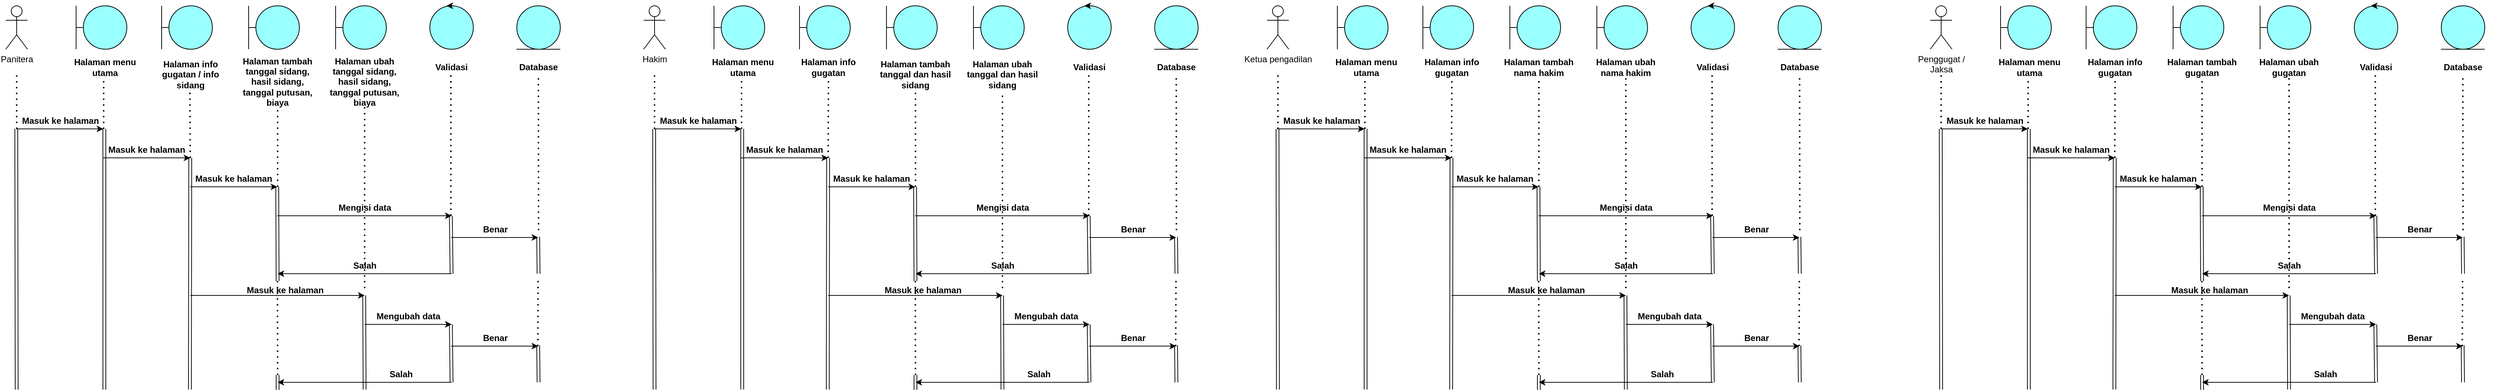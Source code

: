 <mxfile version="20.2.3" type="github">
  <diagram id="pN3tOv0Hnyo84Ak2nDvD" name="Page-1">
    <mxGraphModel dx="4398" dy="881" grid="1" gridSize="10" guides="1" tooltips="1" connect="1" arrows="1" fold="1" page="1" pageScale="1" pageWidth="583" pageHeight="827" math="0" shadow="0">
      <root>
        <mxCell id="0" />
        <mxCell id="1" parent="0" />
        <mxCell id="XFGnVmIvgDXaTXO8uA-s-1" value="Penggugat / &lt;br&gt;Jaksa" style="shape=umlActor;verticalLabelPosition=bottom;verticalAlign=top;html=1;outlineConnect=0;" vertex="1" parent="1">
          <mxGeometry x="25" y="40" width="30" height="60" as="geometry" />
        </mxCell>
        <mxCell id="XFGnVmIvgDXaTXO8uA-s-5" value="" style="ellipse;whiteSpace=wrap;html=1;labelBackgroundColor=default;fillColor=#99FFFF;" vertex="1" parent="1">
          <mxGeometry x="132" y="40" width="60" height="60" as="geometry" />
        </mxCell>
        <mxCell id="XFGnVmIvgDXaTXO8uA-s-7" value="" style="endArrow=none;html=1;rounded=0;entryX=0;entryY=0.5;entryDx=0;entryDy=0;" edge="1" parent="1" target="XFGnVmIvgDXaTXO8uA-s-5">
          <mxGeometry width="50" height="50" relative="1" as="geometry">
            <mxPoint x="122" y="70" as="sourcePoint" />
            <mxPoint x="442" y="190" as="targetPoint" />
          </mxGeometry>
        </mxCell>
        <mxCell id="XFGnVmIvgDXaTXO8uA-s-8" value="" style="endArrow=none;html=1;rounded=0;" edge="1" parent="1">
          <mxGeometry width="50" height="50" relative="1" as="geometry">
            <mxPoint x="122" y="100" as="sourcePoint" />
            <mxPoint x="122" y="40" as="targetPoint" />
          </mxGeometry>
        </mxCell>
        <mxCell id="XFGnVmIvgDXaTXO8uA-s-9" value="" style="ellipse;whiteSpace=wrap;html=1;labelBackgroundColor=#08FFFF;fillColor=#99FFFF;" vertex="1" parent="1">
          <mxGeometry x="250" y="40" width="60" height="60" as="geometry" />
        </mxCell>
        <mxCell id="XFGnVmIvgDXaTXO8uA-s-10" value="" style="endArrow=none;html=1;rounded=0;entryX=0;entryY=0.5;entryDx=0;entryDy=0;" edge="1" parent="1" target="XFGnVmIvgDXaTXO8uA-s-9">
          <mxGeometry width="50" height="50" relative="1" as="geometry">
            <mxPoint x="240" y="70" as="sourcePoint" />
            <mxPoint x="560" y="190" as="targetPoint" />
          </mxGeometry>
        </mxCell>
        <mxCell id="XFGnVmIvgDXaTXO8uA-s-11" value="" style="endArrow=none;html=1;rounded=0;" edge="1" parent="1">
          <mxGeometry width="50" height="50" relative="1" as="geometry">
            <mxPoint x="240" y="100" as="sourcePoint" />
            <mxPoint x="240" y="40" as="targetPoint" />
          </mxGeometry>
        </mxCell>
        <mxCell id="XFGnVmIvgDXaTXO8uA-s-12" value="" style="shape=link;html=1;rounded=0;" edge="1" parent="1">
          <mxGeometry width="100" relative="1" as="geometry">
            <mxPoint x="39.47" y="210" as="sourcePoint" />
            <mxPoint x="40" y="570" as="targetPoint" />
          </mxGeometry>
        </mxCell>
        <mxCell id="XFGnVmIvgDXaTXO8uA-s-13" value="" style="endArrow=classic;html=1;rounded=0;" edge="1" parent="1">
          <mxGeometry width="50" height="50" relative="1" as="geometry">
            <mxPoint x="39.47" y="210" as="sourcePoint" />
            <mxPoint x="159.47" y="210" as="targetPoint" />
          </mxGeometry>
        </mxCell>
        <mxCell id="XFGnVmIvgDXaTXO8uA-s-14" value="" style="shape=link;html=1;rounded=0;" edge="1" parent="1">
          <mxGeometry width="100" relative="1" as="geometry">
            <mxPoint x="160.94" y="210" as="sourcePoint" />
            <mxPoint x="161" y="570" as="targetPoint" />
          </mxGeometry>
        </mxCell>
        <mxCell id="XFGnVmIvgDXaTXO8uA-s-15" value="" style="shape=link;html=1;rounded=0;" edge="1" parent="1">
          <mxGeometry width="100" relative="1" as="geometry">
            <mxPoint x="279.47" y="250" as="sourcePoint" />
            <mxPoint x="279" y="570" as="targetPoint" />
          </mxGeometry>
        </mxCell>
        <mxCell id="XFGnVmIvgDXaTXO8uA-s-16" value="" style="endArrow=classic;html=1;rounded=0;" edge="1" parent="1">
          <mxGeometry width="50" height="50" relative="1" as="geometry">
            <mxPoint x="159.47" y="250" as="sourcePoint" />
            <mxPoint x="279.47" y="250" as="targetPoint" />
          </mxGeometry>
        </mxCell>
        <mxCell id="XFGnVmIvgDXaTXO8uA-s-17" value="" style="shape=link;html=1;rounded=0;" edge="1" parent="1">
          <mxGeometry width="100" relative="1" as="geometry">
            <mxPoint x="399.47" y="290" as="sourcePoint" />
            <mxPoint x="400" y="420" as="targetPoint" />
          </mxGeometry>
        </mxCell>
        <mxCell id="XFGnVmIvgDXaTXO8uA-s-18" value="" style="endArrow=classic;html=1;rounded=0;" edge="1" parent="1">
          <mxGeometry width="50" height="50" relative="1" as="geometry">
            <mxPoint x="279.47" y="290" as="sourcePoint" />
            <mxPoint x="399.47" y="290" as="targetPoint" />
          </mxGeometry>
        </mxCell>
        <mxCell id="XFGnVmIvgDXaTXO8uA-s-20" value="" style="endArrow=classic;html=1;rounded=0;" edge="1" parent="1">
          <mxGeometry width="50" height="50" relative="1" as="geometry">
            <mxPoint x="399.47" y="330" as="sourcePoint" />
            <mxPoint x="640" y="330" as="targetPoint" />
          </mxGeometry>
        </mxCell>
        <mxCell id="XFGnVmIvgDXaTXO8uA-s-21" value="" style="ellipse;whiteSpace=wrap;html=1;labelBackgroundColor=#08FFFF;fillColor=#99FFFF;" vertex="1" parent="1">
          <mxGeometry x="370" y="40" width="60" height="60" as="geometry" />
        </mxCell>
        <mxCell id="XFGnVmIvgDXaTXO8uA-s-22" value="" style="endArrow=none;html=1;rounded=0;entryX=0;entryY=0.5;entryDx=0;entryDy=0;" edge="1" parent="1" target="XFGnVmIvgDXaTXO8uA-s-21">
          <mxGeometry width="50" height="50" relative="1" as="geometry">
            <mxPoint x="360" y="70" as="sourcePoint" />
            <mxPoint x="680" y="190" as="targetPoint" />
          </mxGeometry>
        </mxCell>
        <mxCell id="XFGnVmIvgDXaTXO8uA-s-23" value="" style="endArrow=none;html=1;rounded=0;" edge="1" parent="1">
          <mxGeometry width="50" height="50" relative="1" as="geometry">
            <mxPoint x="360" y="100" as="sourcePoint" />
            <mxPoint x="360" y="40" as="targetPoint" />
          </mxGeometry>
        </mxCell>
        <mxCell id="XFGnVmIvgDXaTXO8uA-s-24" value="" style="ellipse;whiteSpace=wrap;html=1;labelBackgroundColor=#08FFFF;fillColor=#99FFFF;" vertex="1" parent="1">
          <mxGeometry x="490" y="40" width="60" height="60" as="geometry" />
        </mxCell>
        <mxCell id="XFGnVmIvgDXaTXO8uA-s-25" value="" style="endArrow=none;html=1;rounded=0;entryX=0;entryY=0.5;entryDx=0;entryDy=0;" edge="1" parent="1" target="XFGnVmIvgDXaTXO8uA-s-24">
          <mxGeometry width="50" height="50" relative="1" as="geometry">
            <mxPoint x="480" y="70" as="sourcePoint" />
            <mxPoint x="800" y="190" as="targetPoint" />
          </mxGeometry>
        </mxCell>
        <mxCell id="XFGnVmIvgDXaTXO8uA-s-26" value="" style="endArrow=none;html=1;rounded=0;" edge="1" parent="1">
          <mxGeometry width="50" height="50" relative="1" as="geometry">
            <mxPoint x="480" y="100" as="sourcePoint" />
            <mxPoint x="480" y="40" as="targetPoint" />
          </mxGeometry>
        </mxCell>
        <mxCell id="XFGnVmIvgDXaTXO8uA-s-27" value="" style="ellipse;whiteSpace=wrap;html=1;labelBackgroundColor=#08FFFF;fillColor=#99FFFF;" vertex="1" parent="1">
          <mxGeometry x="610" y="40" width="60" height="60" as="geometry" />
        </mxCell>
        <mxCell id="XFGnVmIvgDXaTXO8uA-s-30" value="" style="ellipse;whiteSpace=wrap;html=1;labelBackgroundColor=#08FFFF;fillColor=#99FFFF;" vertex="1" parent="1">
          <mxGeometry x="730" y="40" width="60" height="60" as="geometry" />
        </mxCell>
        <mxCell id="XFGnVmIvgDXaTXO8uA-s-34" value="" style="endArrow=classic;html=1;rounded=0;" edge="1" parent="1">
          <mxGeometry width="50" height="50" relative="1" as="geometry">
            <mxPoint x="643" y="40" as="sourcePoint" />
            <mxPoint x="633" y="40" as="targetPoint" />
          </mxGeometry>
        </mxCell>
        <mxCell id="XFGnVmIvgDXaTXO8uA-s-35" value="" style="shape=link;html=1;rounded=0;" edge="1" parent="1">
          <mxGeometry width="100" relative="1" as="geometry">
            <mxPoint x="639" y="330" as="sourcePoint" />
            <mxPoint x="640" y="410" as="targetPoint" />
          </mxGeometry>
        </mxCell>
        <mxCell id="XFGnVmIvgDXaTXO8uA-s-37" value="" style="shape=link;html=1;rounded=0;" edge="1" parent="1">
          <mxGeometry width="100" relative="1" as="geometry">
            <mxPoint x="759.47" y="359" as="sourcePoint" />
            <mxPoint x="760" y="410" as="targetPoint" />
          </mxGeometry>
        </mxCell>
        <mxCell id="XFGnVmIvgDXaTXO8uA-s-38" value="" style="endArrow=classic;html=1;rounded=0;" edge="1" parent="1">
          <mxGeometry width="50" height="50" relative="1" as="geometry">
            <mxPoint x="639.47" y="360" as="sourcePoint" />
            <mxPoint x="759.47" y="360" as="targetPoint" />
          </mxGeometry>
        </mxCell>
        <mxCell id="XFGnVmIvgDXaTXO8uA-s-40" value="&lt;font style=&quot;font-size: 12px;&quot;&gt;Masuk ke halaman&lt;/font&gt;" style="text;strokeColor=none;fillColor=none;html=1;fontSize=24;fontStyle=1;verticalAlign=middle;align=center;" vertex="1" parent="1">
          <mxGeometry x="50" y="180" width="100" height="30" as="geometry" />
        </mxCell>
        <mxCell id="XFGnVmIvgDXaTXO8uA-s-41" value="&lt;font style=&quot;font-size: 12px;&quot;&gt;Masuk ke halaman&lt;/font&gt;" style="text;strokeColor=none;fillColor=none;html=1;fontSize=24;fontStyle=1;verticalAlign=middle;align=center;" vertex="1" parent="1">
          <mxGeometry x="169.47" y="220" width="100" height="30" as="geometry" />
        </mxCell>
        <mxCell id="XFGnVmIvgDXaTXO8uA-s-42" value="&lt;span style=&quot;font-size: 12px;&quot;&gt;Masuk ke halaman&lt;/span&gt;" style="text;strokeColor=none;fillColor=none;html=1;fontSize=24;fontStyle=1;verticalAlign=middle;align=center;" vertex="1" parent="1">
          <mxGeometry x="289.47" y="260" width="100" height="30" as="geometry" />
        </mxCell>
        <mxCell id="XFGnVmIvgDXaTXO8uA-s-43" value="&lt;font style=&quot;font-size: 12px;&quot;&gt;Mengisi data&lt;/font&gt;" style="text;strokeColor=none;fillColor=none;html=1;fontSize=24;fontStyle=1;verticalAlign=middle;align=center;" vertex="1" parent="1">
          <mxGeometry x="470" y="300" width="100" height="30" as="geometry" />
        </mxCell>
        <mxCell id="XFGnVmIvgDXaTXO8uA-s-46" value="Halaman menu utama" style="text;strokeColor=none;fillColor=none;fontSize=12;fontStyle=1;verticalAlign=middle;align=center;whiteSpace=wrap;" vertex="1" parent="1">
          <mxGeometry x="112" y="110" width="100" height="30" as="geometry" />
        </mxCell>
        <mxCell id="XFGnVmIvgDXaTXO8uA-s-47" value="Halaman info gugatan" style="text;strokeColor=none;fillColor=none;fontSize=12;fontStyle=1;verticalAlign=middle;align=center;whiteSpace=wrap;" vertex="1" parent="1">
          <mxGeometry x="230" y="110" width="100" height="30" as="geometry" />
        </mxCell>
        <mxCell id="XFGnVmIvgDXaTXO8uA-s-48" value="Halaman tambah gugatan" style="text;strokeColor=none;fillColor=none;fontSize=12;fontStyle=1;verticalAlign=middle;align=center;whiteSpace=wrap;" vertex="1" parent="1">
          <mxGeometry x="350" y="110" width="100" height="30" as="geometry" />
        </mxCell>
        <mxCell id="XFGnVmIvgDXaTXO8uA-s-49" value="Halaman ubah gugatan" style="text;strokeColor=none;fillColor=none;fontSize=12;fontStyle=1;verticalAlign=middle;align=center;whiteSpace=wrap;" vertex="1" parent="1">
          <mxGeometry x="470" y="110" width="100" height="30" as="geometry" />
        </mxCell>
        <mxCell id="XFGnVmIvgDXaTXO8uA-s-50" value="Validasi" style="text;strokeColor=none;fillColor=none;fontSize=12;fontStyle=1;verticalAlign=middle;align=center;whiteSpace=wrap;" vertex="1" parent="1">
          <mxGeometry x="590" y="110" width="100" height="30" as="geometry" />
        </mxCell>
        <mxCell id="XFGnVmIvgDXaTXO8uA-s-51" value="Database" style="text;strokeColor=none;fillColor=none;fontSize=12;fontStyle=1;verticalAlign=middle;align=center;whiteSpace=wrap;" vertex="1" parent="1">
          <mxGeometry x="710" y="110" width="100" height="30" as="geometry" />
        </mxCell>
        <mxCell id="XFGnVmIvgDXaTXO8uA-s-52" value="" style="endArrow=none;html=1;rounded=0;" edge="1" parent="1">
          <mxGeometry width="50" height="50" relative="1" as="geometry">
            <mxPoint x="729.47" y="99.95" as="sourcePoint" />
            <mxPoint x="790" y="99.95" as="targetPoint" />
          </mxGeometry>
        </mxCell>
        <mxCell id="XFGnVmIvgDXaTXO8uA-s-53" value="&lt;font style=&quot;font-size: 12px;&quot;&gt;Benar&lt;/font&gt;" style="text;strokeColor=none;fillColor=none;html=1;fontSize=24;fontStyle=1;verticalAlign=middle;align=center;" vertex="1" parent="1">
          <mxGeometry x="650" y="330" width="100" height="30" as="geometry" />
        </mxCell>
        <mxCell id="XFGnVmIvgDXaTXO8uA-s-54" value="" style="endArrow=classic;html=1;rounded=0;" edge="1" parent="1">
          <mxGeometry width="50" height="50" relative="1" as="geometry">
            <mxPoint x="640" y="410" as="sourcePoint" />
            <mxPoint x="400" y="410" as="targetPoint" />
          </mxGeometry>
        </mxCell>
        <mxCell id="XFGnVmIvgDXaTXO8uA-s-55" value="&lt;font style=&quot;font-size: 12px;&quot;&gt;Salah&lt;/font&gt;" style="text;strokeColor=none;fillColor=none;html=1;fontSize=24;fontStyle=1;verticalAlign=middle;align=center;" vertex="1" parent="1">
          <mxGeometry x="470" y="380" width="100" height="30" as="geometry" />
        </mxCell>
        <mxCell id="XFGnVmIvgDXaTXO8uA-s-56" value="" style="shape=link;html=1;rounded=0;" edge="1" parent="1">
          <mxGeometry width="100" relative="1" as="geometry">
            <mxPoint x="519.47" y="440" as="sourcePoint" />
            <mxPoint x="520" y="570" as="targetPoint" />
          </mxGeometry>
        </mxCell>
        <mxCell id="XFGnVmIvgDXaTXO8uA-s-57" value="" style="endArrow=classic;html=1;rounded=0;" edge="1" parent="1">
          <mxGeometry width="50" height="50" relative="1" as="geometry">
            <mxPoint x="279.47" y="440" as="sourcePoint" />
            <mxPoint x="520" y="440" as="targetPoint" />
          </mxGeometry>
        </mxCell>
        <mxCell id="XFGnVmIvgDXaTXO8uA-s-58" value="" style="endArrow=classic;html=1;rounded=0;" edge="1" parent="1">
          <mxGeometry width="50" height="50" relative="1" as="geometry">
            <mxPoint x="520" y="480" as="sourcePoint" />
            <mxPoint x="640" y="480" as="targetPoint" />
          </mxGeometry>
        </mxCell>
        <mxCell id="XFGnVmIvgDXaTXO8uA-s-59" value="" style="shape=link;html=1;rounded=0;" edge="1" parent="1">
          <mxGeometry width="100" relative="1" as="geometry">
            <mxPoint x="639" y="480" as="sourcePoint" />
            <mxPoint x="640" y="560" as="targetPoint" />
          </mxGeometry>
        </mxCell>
        <mxCell id="XFGnVmIvgDXaTXO8uA-s-60" value="" style="shape=link;html=1;rounded=0;" edge="1" parent="1">
          <mxGeometry width="100" relative="1" as="geometry">
            <mxPoint x="759.47" y="509" as="sourcePoint" />
            <mxPoint x="760" y="560" as="targetPoint" />
          </mxGeometry>
        </mxCell>
        <mxCell id="XFGnVmIvgDXaTXO8uA-s-61" value="" style="endArrow=classic;html=1;rounded=0;" edge="1" parent="1">
          <mxGeometry width="50" height="50" relative="1" as="geometry">
            <mxPoint x="639.47" y="510" as="sourcePoint" />
            <mxPoint x="759.47" y="510" as="targetPoint" />
          </mxGeometry>
        </mxCell>
        <mxCell id="XFGnVmIvgDXaTXO8uA-s-62" value="&lt;font style=&quot;font-size: 12px;&quot;&gt;Mengubah data&lt;/font&gt;" style="text;strokeColor=none;fillColor=none;html=1;fontSize=24;fontStyle=1;verticalAlign=middle;align=center;" vertex="1" parent="1">
          <mxGeometry x="530" y="450" width="100" height="30" as="geometry" />
        </mxCell>
        <mxCell id="XFGnVmIvgDXaTXO8uA-s-63" value="&lt;font style=&quot;font-size: 12px;&quot;&gt;Benar&lt;/font&gt;" style="text;strokeColor=none;fillColor=none;html=1;fontSize=24;fontStyle=1;verticalAlign=middle;align=center;" vertex="1" parent="1">
          <mxGeometry x="650" y="480" width="100" height="30" as="geometry" />
        </mxCell>
        <mxCell id="XFGnVmIvgDXaTXO8uA-s-64" value="" style="endArrow=classic;html=1;rounded=0;" edge="1" parent="1">
          <mxGeometry width="50" height="50" relative="1" as="geometry">
            <mxPoint x="640" y="560" as="sourcePoint" />
            <mxPoint x="400" y="560" as="targetPoint" />
          </mxGeometry>
        </mxCell>
        <mxCell id="XFGnVmIvgDXaTXO8uA-s-65" value="&lt;font style=&quot;font-size: 12px;&quot;&gt;Salah&lt;/font&gt;" style="text;strokeColor=none;fillColor=none;html=1;fontSize=24;fontStyle=1;verticalAlign=middle;align=center;" vertex="1" parent="1">
          <mxGeometry x="520" y="530" width="100" height="30" as="geometry" />
        </mxCell>
        <mxCell id="XFGnVmIvgDXaTXO8uA-s-66" value="&lt;span style=&quot;font-size: 12px;&quot;&gt;Masuk ke halaman&lt;/span&gt;" style="text;strokeColor=none;fillColor=none;html=1;fontSize=24;fontStyle=1;verticalAlign=middle;align=center;" vertex="1" parent="1">
          <mxGeometry x="360" y="414" width="100" height="30" as="geometry" />
        </mxCell>
        <mxCell id="XFGnVmIvgDXaTXO8uA-s-67" value="" style="shape=link;html=1;rounded=0;" edge="1" parent="1">
          <mxGeometry width="100" relative="1" as="geometry">
            <mxPoint x="400" y="550" as="sourcePoint" />
            <mxPoint x="400" y="570.5" as="targetPoint" />
          </mxGeometry>
        </mxCell>
        <mxCell id="XFGnVmIvgDXaTXO8uA-s-68" value="" style="endArrow=none;dashed=1;html=1;dashPattern=1 3;strokeWidth=2;rounded=0;fontSize=12;fontColor=none;" edge="1" parent="1">
          <mxGeometry width="50" height="50" relative="1" as="geometry">
            <mxPoint x="40" y="210" as="sourcePoint" />
            <mxPoint x="40" y="130" as="targetPoint" />
          </mxGeometry>
        </mxCell>
        <mxCell id="XFGnVmIvgDXaTXO8uA-s-69" value="" style="endArrow=none;dashed=1;html=1;dashPattern=1 3;strokeWidth=2;rounded=0;fontSize=12;fontColor=none;" edge="1" parent="1">
          <mxGeometry width="50" height="50" relative="1" as="geometry">
            <mxPoint x="160" y="210" as="sourcePoint" />
            <mxPoint x="160" y="140" as="targetPoint" />
          </mxGeometry>
        </mxCell>
        <mxCell id="XFGnVmIvgDXaTXO8uA-s-70" value="" style="endArrow=none;dashed=1;html=1;dashPattern=1 3;strokeWidth=2;rounded=0;fontSize=12;fontColor=none;entryX=0.5;entryY=1;entryDx=0;entryDy=0;" edge="1" parent="1" target="XFGnVmIvgDXaTXO8uA-s-47">
          <mxGeometry width="50" height="50" relative="1" as="geometry">
            <mxPoint x="279.47" y="250" as="sourcePoint" />
            <mxPoint x="279.47" y="180" as="targetPoint" />
          </mxGeometry>
        </mxCell>
        <mxCell id="XFGnVmIvgDXaTXO8uA-s-71" value="" style="endArrow=none;dashed=1;html=1;dashPattern=1 3;strokeWidth=2;rounded=0;fontSize=12;fontColor=none;entryX=0.5;entryY=1;entryDx=0;entryDy=0;" edge="1" parent="1">
          <mxGeometry width="50" height="50" relative="1" as="geometry">
            <mxPoint x="400" y="290" as="sourcePoint" />
            <mxPoint x="400" y="140" as="targetPoint" />
          </mxGeometry>
        </mxCell>
        <mxCell id="XFGnVmIvgDXaTXO8uA-s-72" value="" style="endArrow=none;dashed=1;html=1;dashPattern=1 3;strokeWidth=2;rounded=0;fontSize=12;fontColor=none;entryX=0.5;entryY=1;entryDx=0;entryDy=0;" edge="1" parent="1">
          <mxGeometry width="50" height="50" relative="1" as="geometry">
            <mxPoint x="520" y="430" as="sourcePoint" />
            <mxPoint x="520" y="140" as="targetPoint" />
          </mxGeometry>
        </mxCell>
        <mxCell id="XFGnVmIvgDXaTXO8uA-s-73" value="" style="endArrow=none;dashed=1;html=1;dashPattern=1 3;strokeWidth=2;rounded=0;fontSize=12;fontColor=none;" edge="1" parent="1">
          <mxGeometry width="50" height="50" relative="1" as="geometry">
            <mxPoint x="639" y="330" as="sourcePoint" />
            <mxPoint x="639" y="130" as="targetPoint" />
          </mxGeometry>
        </mxCell>
        <mxCell id="XFGnVmIvgDXaTXO8uA-s-74" value="" style="endArrow=none;dashed=1;html=1;dashPattern=1 3;strokeWidth=2;rounded=0;fontSize=12;fontColor=none;entryX=0.5;entryY=1;entryDx=0;entryDy=0;" edge="1" parent="1">
          <mxGeometry width="50" height="50" relative="1" as="geometry">
            <mxPoint x="760" y="350" as="sourcePoint" />
            <mxPoint x="759.75" y="140" as="targetPoint" />
          </mxGeometry>
        </mxCell>
        <mxCell id="XFGnVmIvgDXaTXO8uA-s-75" value="" style="endArrow=none;dashed=1;html=1;dashPattern=1 3;strokeWidth=2;rounded=0;fontSize=12;fontColor=none;entryX=0.5;entryY=1;entryDx=0;entryDy=0;" edge="1" parent="1">
          <mxGeometry width="50" height="50" relative="1" as="geometry">
            <mxPoint x="759" y="510" as="sourcePoint" />
            <mxPoint x="759.38" y="414" as="targetPoint" />
          </mxGeometry>
        </mxCell>
        <mxCell id="XFGnVmIvgDXaTXO8uA-s-76" value="" style="endArrow=none;dashed=1;html=1;dashPattern=1 3;strokeWidth=2;rounded=0;fontSize=12;fontColor=none;entryX=0.5;entryY=1;entryDx=0;entryDy=0;" edge="1" parent="1">
          <mxGeometry width="50" height="50" relative="1" as="geometry">
            <mxPoint x="400" y="550" as="sourcePoint" />
            <mxPoint x="399.75" y="417" as="targetPoint" />
          </mxGeometry>
        </mxCell>
        <mxCell id="XFGnVmIvgDXaTXO8uA-s-80" value="Ketua pengadilan" style="shape=umlActor;verticalLabelPosition=bottom;verticalAlign=top;html=1;outlineConnect=0;" vertex="1" parent="1">
          <mxGeometry x="-890" y="40" width="30" height="60" as="geometry" />
        </mxCell>
        <mxCell id="XFGnVmIvgDXaTXO8uA-s-81" value="" style="ellipse;whiteSpace=wrap;html=1;labelBackgroundColor=default;fillColor=#99FFFF;" vertex="1" parent="1">
          <mxGeometry x="-783" y="40" width="60" height="60" as="geometry" />
        </mxCell>
        <mxCell id="XFGnVmIvgDXaTXO8uA-s-82" value="" style="endArrow=none;html=1;rounded=0;entryX=0;entryY=0.5;entryDx=0;entryDy=0;" edge="1" parent="1" target="XFGnVmIvgDXaTXO8uA-s-81">
          <mxGeometry width="50" height="50" relative="1" as="geometry">
            <mxPoint x="-793.0" y="70" as="sourcePoint" />
            <mxPoint x="-473" y="190" as="targetPoint" />
          </mxGeometry>
        </mxCell>
        <mxCell id="XFGnVmIvgDXaTXO8uA-s-83" value="" style="endArrow=none;html=1;rounded=0;" edge="1" parent="1">
          <mxGeometry width="50" height="50" relative="1" as="geometry">
            <mxPoint x="-793.0" y="100" as="sourcePoint" />
            <mxPoint x="-793.0" y="40" as="targetPoint" />
          </mxGeometry>
        </mxCell>
        <mxCell id="XFGnVmIvgDXaTXO8uA-s-84" value="" style="ellipse;whiteSpace=wrap;html=1;labelBackgroundColor=#08FFFF;fillColor=#99FFFF;" vertex="1" parent="1">
          <mxGeometry x="-665" y="40" width="60" height="60" as="geometry" />
        </mxCell>
        <mxCell id="XFGnVmIvgDXaTXO8uA-s-85" value="" style="endArrow=none;html=1;rounded=0;entryX=0;entryY=0.5;entryDx=0;entryDy=0;" edge="1" parent="1" target="XFGnVmIvgDXaTXO8uA-s-84">
          <mxGeometry width="50" height="50" relative="1" as="geometry">
            <mxPoint x="-675" y="70" as="sourcePoint" />
            <mxPoint x="-355" y="190" as="targetPoint" />
          </mxGeometry>
        </mxCell>
        <mxCell id="XFGnVmIvgDXaTXO8uA-s-86" value="" style="endArrow=none;html=1;rounded=0;" edge="1" parent="1">
          <mxGeometry width="50" height="50" relative="1" as="geometry">
            <mxPoint x="-675" y="100" as="sourcePoint" />
            <mxPoint x="-675" y="40" as="targetPoint" />
          </mxGeometry>
        </mxCell>
        <mxCell id="XFGnVmIvgDXaTXO8uA-s-87" value="" style="shape=link;html=1;rounded=0;" edge="1" parent="1">
          <mxGeometry width="100" relative="1" as="geometry">
            <mxPoint x="-875.53" y="210" as="sourcePoint" />
            <mxPoint x="-875" y="570" as="targetPoint" />
          </mxGeometry>
        </mxCell>
        <mxCell id="XFGnVmIvgDXaTXO8uA-s-88" value="" style="endArrow=classic;html=1;rounded=0;" edge="1" parent="1">
          <mxGeometry width="50" height="50" relative="1" as="geometry">
            <mxPoint x="-875.53" y="210" as="sourcePoint" />
            <mxPoint x="-755.53" y="210" as="targetPoint" />
          </mxGeometry>
        </mxCell>
        <mxCell id="XFGnVmIvgDXaTXO8uA-s-89" value="" style="shape=link;html=1;rounded=0;" edge="1" parent="1">
          <mxGeometry width="100" relative="1" as="geometry">
            <mxPoint x="-754.06" y="210" as="sourcePoint" />
            <mxPoint x="-754" y="570" as="targetPoint" />
          </mxGeometry>
        </mxCell>
        <mxCell id="XFGnVmIvgDXaTXO8uA-s-90" value="" style="shape=link;html=1;rounded=0;" edge="1" parent="1">
          <mxGeometry width="100" relative="1" as="geometry">
            <mxPoint x="-635.53" y="250" as="sourcePoint" />
            <mxPoint x="-636.0" y="570" as="targetPoint" />
          </mxGeometry>
        </mxCell>
        <mxCell id="XFGnVmIvgDXaTXO8uA-s-91" value="" style="endArrow=classic;html=1;rounded=0;" edge="1" parent="1">
          <mxGeometry width="50" height="50" relative="1" as="geometry">
            <mxPoint x="-755.53" y="250" as="sourcePoint" />
            <mxPoint x="-635.53" y="250" as="targetPoint" />
          </mxGeometry>
        </mxCell>
        <mxCell id="XFGnVmIvgDXaTXO8uA-s-92" value="" style="shape=link;html=1;rounded=0;" edge="1" parent="1">
          <mxGeometry width="100" relative="1" as="geometry">
            <mxPoint x="-515.53" y="290" as="sourcePoint" />
            <mxPoint x="-515" y="420" as="targetPoint" />
          </mxGeometry>
        </mxCell>
        <mxCell id="XFGnVmIvgDXaTXO8uA-s-93" value="" style="endArrow=classic;html=1;rounded=0;" edge="1" parent="1">
          <mxGeometry width="50" height="50" relative="1" as="geometry">
            <mxPoint x="-635.53" y="290" as="sourcePoint" />
            <mxPoint x="-515.53" y="290" as="targetPoint" />
          </mxGeometry>
        </mxCell>
        <mxCell id="XFGnVmIvgDXaTXO8uA-s-94" value="" style="endArrow=classic;html=1;rounded=0;" edge="1" parent="1">
          <mxGeometry width="50" height="50" relative="1" as="geometry">
            <mxPoint x="-515.53" y="330" as="sourcePoint" />
            <mxPoint x="-275" y="330" as="targetPoint" />
          </mxGeometry>
        </mxCell>
        <mxCell id="XFGnVmIvgDXaTXO8uA-s-95" value="" style="ellipse;whiteSpace=wrap;html=1;labelBackgroundColor=#08FFFF;fillColor=#99FFFF;" vertex="1" parent="1">
          <mxGeometry x="-545" y="40" width="60" height="60" as="geometry" />
        </mxCell>
        <mxCell id="XFGnVmIvgDXaTXO8uA-s-96" value="" style="endArrow=none;html=1;rounded=0;entryX=0;entryY=0.5;entryDx=0;entryDy=0;" edge="1" parent="1" target="XFGnVmIvgDXaTXO8uA-s-95">
          <mxGeometry width="50" height="50" relative="1" as="geometry">
            <mxPoint x="-555" y="70" as="sourcePoint" />
            <mxPoint x="-235" y="190" as="targetPoint" />
          </mxGeometry>
        </mxCell>
        <mxCell id="XFGnVmIvgDXaTXO8uA-s-97" value="" style="endArrow=none;html=1;rounded=0;" edge="1" parent="1">
          <mxGeometry width="50" height="50" relative="1" as="geometry">
            <mxPoint x="-555" y="100" as="sourcePoint" />
            <mxPoint x="-555" y="40" as="targetPoint" />
          </mxGeometry>
        </mxCell>
        <mxCell id="XFGnVmIvgDXaTXO8uA-s-98" value="" style="ellipse;whiteSpace=wrap;html=1;labelBackgroundColor=#08FFFF;fillColor=#99FFFF;" vertex="1" parent="1">
          <mxGeometry x="-425" y="40" width="60" height="60" as="geometry" />
        </mxCell>
        <mxCell id="XFGnVmIvgDXaTXO8uA-s-99" value="" style="endArrow=none;html=1;rounded=0;entryX=0;entryY=0.5;entryDx=0;entryDy=0;" edge="1" parent="1" target="XFGnVmIvgDXaTXO8uA-s-98">
          <mxGeometry width="50" height="50" relative="1" as="geometry">
            <mxPoint x="-435" y="70" as="sourcePoint" />
            <mxPoint x="-115" y="190" as="targetPoint" />
          </mxGeometry>
        </mxCell>
        <mxCell id="XFGnVmIvgDXaTXO8uA-s-100" value="" style="endArrow=none;html=1;rounded=0;" edge="1" parent="1">
          <mxGeometry width="50" height="50" relative="1" as="geometry">
            <mxPoint x="-435" y="100" as="sourcePoint" />
            <mxPoint x="-435" y="40" as="targetPoint" />
          </mxGeometry>
        </mxCell>
        <mxCell id="XFGnVmIvgDXaTXO8uA-s-101" value="" style="ellipse;whiteSpace=wrap;html=1;labelBackgroundColor=#08FFFF;fillColor=#99FFFF;" vertex="1" parent="1">
          <mxGeometry x="-305" y="40" width="60" height="60" as="geometry" />
        </mxCell>
        <mxCell id="XFGnVmIvgDXaTXO8uA-s-102" value="" style="ellipse;whiteSpace=wrap;html=1;labelBackgroundColor=#08FFFF;fillColor=#99FFFF;" vertex="1" parent="1">
          <mxGeometry x="-185" y="40" width="60" height="60" as="geometry" />
        </mxCell>
        <mxCell id="XFGnVmIvgDXaTXO8uA-s-103" value="" style="endArrow=classic;html=1;rounded=0;" edge="1" parent="1">
          <mxGeometry width="50" height="50" relative="1" as="geometry">
            <mxPoint x="-272" y="40" as="sourcePoint" />
            <mxPoint x="-282" y="40" as="targetPoint" />
          </mxGeometry>
        </mxCell>
        <mxCell id="XFGnVmIvgDXaTXO8uA-s-104" value="" style="shape=link;html=1;rounded=0;" edge="1" parent="1">
          <mxGeometry width="100" relative="1" as="geometry">
            <mxPoint x="-276" y="330" as="sourcePoint" />
            <mxPoint x="-275" y="410" as="targetPoint" />
          </mxGeometry>
        </mxCell>
        <mxCell id="XFGnVmIvgDXaTXO8uA-s-105" value="" style="shape=link;html=1;rounded=0;" edge="1" parent="1">
          <mxGeometry width="100" relative="1" as="geometry">
            <mxPoint x="-155.53" y="359" as="sourcePoint" />
            <mxPoint x="-155" y="410" as="targetPoint" />
          </mxGeometry>
        </mxCell>
        <mxCell id="XFGnVmIvgDXaTXO8uA-s-106" value="" style="endArrow=classic;html=1;rounded=0;" edge="1" parent="1">
          <mxGeometry width="50" height="50" relative="1" as="geometry">
            <mxPoint x="-275.53" y="360" as="sourcePoint" />
            <mxPoint x="-155.53" y="360" as="targetPoint" />
          </mxGeometry>
        </mxCell>
        <mxCell id="XFGnVmIvgDXaTXO8uA-s-107" value="&lt;font style=&quot;font-size: 12px;&quot;&gt;Masuk ke halaman&lt;/font&gt;" style="text;strokeColor=none;fillColor=none;html=1;fontSize=24;fontStyle=1;verticalAlign=middle;align=center;" vertex="1" parent="1">
          <mxGeometry x="-865" y="180" width="100" height="30" as="geometry" />
        </mxCell>
        <mxCell id="XFGnVmIvgDXaTXO8uA-s-108" value="&lt;font style=&quot;font-size: 12px;&quot;&gt;Masuk ke halaman&lt;/font&gt;" style="text;strokeColor=none;fillColor=none;html=1;fontSize=24;fontStyle=1;verticalAlign=middle;align=center;" vertex="1" parent="1">
          <mxGeometry x="-745.53" y="220" width="100" height="30" as="geometry" />
        </mxCell>
        <mxCell id="XFGnVmIvgDXaTXO8uA-s-109" value="&lt;span style=&quot;font-size: 12px;&quot;&gt;Masuk ke halaman&lt;/span&gt;" style="text;strokeColor=none;fillColor=none;html=1;fontSize=24;fontStyle=1;verticalAlign=middle;align=center;" vertex="1" parent="1">
          <mxGeometry x="-625.53" y="260" width="100" height="30" as="geometry" />
        </mxCell>
        <mxCell id="XFGnVmIvgDXaTXO8uA-s-110" value="&lt;font style=&quot;font-size: 12px;&quot;&gt;Mengisi data&lt;/font&gt;" style="text;strokeColor=none;fillColor=none;html=1;fontSize=24;fontStyle=1;verticalAlign=middle;align=center;" vertex="1" parent="1">
          <mxGeometry x="-445" y="300" width="100" height="30" as="geometry" />
        </mxCell>
        <mxCell id="XFGnVmIvgDXaTXO8uA-s-111" value="Halaman menu utama" style="text;strokeColor=none;fillColor=none;fontSize=12;fontStyle=1;verticalAlign=middle;align=center;whiteSpace=wrap;" vertex="1" parent="1">
          <mxGeometry x="-803" y="110" width="100" height="30" as="geometry" />
        </mxCell>
        <mxCell id="XFGnVmIvgDXaTXO8uA-s-112" value="Halaman info gugatan" style="text;strokeColor=none;fillColor=none;fontSize=12;fontStyle=1;verticalAlign=middle;align=center;whiteSpace=wrap;" vertex="1" parent="1">
          <mxGeometry x="-685" y="110" width="100" height="30" as="geometry" />
        </mxCell>
        <mxCell id="XFGnVmIvgDXaTXO8uA-s-113" value="Halaman tambah nama hakim" style="text;strokeColor=none;fillColor=none;fontSize=12;fontStyle=1;verticalAlign=middle;align=center;whiteSpace=wrap;" vertex="1" parent="1">
          <mxGeometry x="-565" y="110" width="100" height="30" as="geometry" />
        </mxCell>
        <mxCell id="XFGnVmIvgDXaTXO8uA-s-114" value="Halaman ubah nama hakim" style="text;strokeColor=none;fillColor=none;fontSize=12;fontStyle=1;verticalAlign=middle;align=center;whiteSpace=wrap;" vertex="1" parent="1">
          <mxGeometry x="-445" y="110" width="100" height="30" as="geometry" />
        </mxCell>
        <mxCell id="XFGnVmIvgDXaTXO8uA-s-115" value="Validasi" style="text;strokeColor=none;fillColor=none;fontSize=12;fontStyle=1;verticalAlign=middle;align=center;whiteSpace=wrap;" vertex="1" parent="1">
          <mxGeometry x="-325" y="110" width="100" height="30" as="geometry" />
        </mxCell>
        <mxCell id="XFGnVmIvgDXaTXO8uA-s-116" value="Database" style="text;strokeColor=none;fillColor=none;fontSize=12;fontStyle=1;verticalAlign=middle;align=center;whiteSpace=wrap;" vertex="1" parent="1">
          <mxGeometry x="-205" y="110" width="100" height="30" as="geometry" />
        </mxCell>
        <mxCell id="XFGnVmIvgDXaTXO8uA-s-117" value="" style="endArrow=none;html=1;rounded=0;" edge="1" parent="1">
          <mxGeometry width="50" height="50" relative="1" as="geometry">
            <mxPoint x="-185.53" y="99.95" as="sourcePoint" />
            <mxPoint x="-125" y="99.95" as="targetPoint" />
          </mxGeometry>
        </mxCell>
        <mxCell id="XFGnVmIvgDXaTXO8uA-s-118" value="&lt;font style=&quot;font-size: 12px;&quot;&gt;Benar&lt;/font&gt;" style="text;strokeColor=none;fillColor=none;html=1;fontSize=24;fontStyle=1;verticalAlign=middle;align=center;" vertex="1" parent="1">
          <mxGeometry x="-265" y="330" width="100" height="30" as="geometry" />
        </mxCell>
        <mxCell id="XFGnVmIvgDXaTXO8uA-s-119" value="" style="endArrow=classic;html=1;rounded=0;" edge="1" parent="1">
          <mxGeometry width="50" height="50" relative="1" as="geometry">
            <mxPoint x="-275" y="410" as="sourcePoint" />
            <mxPoint x="-515" y="410" as="targetPoint" />
          </mxGeometry>
        </mxCell>
        <mxCell id="XFGnVmIvgDXaTXO8uA-s-120" value="&lt;font style=&quot;font-size: 12px;&quot;&gt;Salah&lt;/font&gt;" style="text;strokeColor=none;fillColor=none;html=1;fontSize=24;fontStyle=1;verticalAlign=middle;align=center;" vertex="1" parent="1">
          <mxGeometry x="-445" y="380" width="100" height="30" as="geometry" />
        </mxCell>
        <mxCell id="XFGnVmIvgDXaTXO8uA-s-121" value="" style="shape=link;html=1;rounded=0;" edge="1" parent="1">
          <mxGeometry width="100" relative="1" as="geometry">
            <mxPoint x="-395.53" y="440" as="sourcePoint" />
            <mxPoint x="-395" y="570" as="targetPoint" />
          </mxGeometry>
        </mxCell>
        <mxCell id="XFGnVmIvgDXaTXO8uA-s-122" value="" style="endArrow=classic;html=1;rounded=0;" edge="1" parent="1">
          <mxGeometry width="50" height="50" relative="1" as="geometry">
            <mxPoint x="-635.53" y="440" as="sourcePoint" />
            <mxPoint x="-395" y="440" as="targetPoint" />
          </mxGeometry>
        </mxCell>
        <mxCell id="XFGnVmIvgDXaTXO8uA-s-123" value="" style="endArrow=classic;html=1;rounded=0;" edge="1" parent="1">
          <mxGeometry width="50" height="50" relative="1" as="geometry">
            <mxPoint x="-395" y="480" as="sourcePoint" />
            <mxPoint x="-275" y="480" as="targetPoint" />
          </mxGeometry>
        </mxCell>
        <mxCell id="XFGnVmIvgDXaTXO8uA-s-124" value="" style="shape=link;html=1;rounded=0;" edge="1" parent="1">
          <mxGeometry width="100" relative="1" as="geometry">
            <mxPoint x="-276" y="480" as="sourcePoint" />
            <mxPoint x="-275" y="560" as="targetPoint" />
          </mxGeometry>
        </mxCell>
        <mxCell id="XFGnVmIvgDXaTXO8uA-s-125" value="" style="shape=link;html=1;rounded=0;" edge="1" parent="1">
          <mxGeometry width="100" relative="1" as="geometry">
            <mxPoint x="-155.53" y="509" as="sourcePoint" />
            <mxPoint x="-155" y="560" as="targetPoint" />
          </mxGeometry>
        </mxCell>
        <mxCell id="XFGnVmIvgDXaTXO8uA-s-126" value="" style="endArrow=classic;html=1;rounded=0;" edge="1" parent="1">
          <mxGeometry width="50" height="50" relative="1" as="geometry">
            <mxPoint x="-275.53" y="510" as="sourcePoint" />
            <mxPoint x="-155.53" y="510" as="targetPoint" />
          </mxGeometry>
        </mxCell>
        <mxCell id="XFGnVmIvgDXaTXO8uA-s-127" value="&lt;font style=&quot;font-size: 12px;&quot;&gt;Mengubah data&lt;/font&gt;" style="text;strokeColor=none;fillColor=none;html=1;fontSize=24;fontStyle=1;verticalAlign=middle;align=center;" vertex="1" parent="1">
          <mxGeometry x="-385" y="450" width="100" height="30" as="geometry" />
        </mxCell>
        <mxCell id="XFGnVmIvgDXaTXO8uA-s-128" value="&lt;font style=&quot;font-size: 12px;&quot;&gt;Benar&lt;/font&gt;" style="text;strokeColor=none;fillColor=none;html=1;fontSize=24;fontStyle=1;verticalAlign=middle;align=center;" vertex="1" parent="1">
          <mxGeometry x="-265" y="480" width="100" height="30" as="geometry" />
        </mxCell>
        <mxCell id="XFGnVmIvgDXaTXO8uA-s-129" value="" style="endArrow=classic;html=1;rounded=0;" edge="1" parent="1">
          <mxGeometry width="50" height="50" relative="1" as="geometry">
            <mxPoint x="-275" y="560" as="sourcePoint" />
            <mxPoint x="-515" y="560" as="targetPoint" />
          </mxGeometry>
        </mxCell>
        <mxCell id="XFGnVmIvgDXaTXO8uA-s-130" value="&lt;font style=&quot;font-size: 12px;&quot;&gt;Salah&lt;/font&gt;" style="text;strokeColor=none;fillColor=none;html=1;fontSize=24;fontStyle=1;verticalAlign=middle;align=center;" vertex="1" parent="1">
          <mxGeometry x="-395" y="530" width="100" height="30" as="geometry" />
        </mxCell>
        <mxCell id="XFGnVmIvgDXaTXO8uA-s-131" value="&lt;span style=&quot;font-size: 12px;&quot;&gt;Masuk ke halaman&lt;/span&gt;" style="text;strokeColor=none;fillColor=none;html=1;fontSize=24;fontStyle=1;verticalAlign=middle;align=center;" vertex="1" parent="1">
          <mxGeometry x="-555" y="414" width="100" height="30" as="geometry" />
        </mxCell>
        <mxCell id="XFGnVmIvgDXaTXO8uA-s-132" value="" style="shape=link;html=1;rounded=0;" edge="1" parent="1">
          <mxGeometry width="100" relative="1" as="geometry">
            <mxPoint x="-515" y="550" as="sourcePoint" />
            <mxPoint x="-515" y="570.5" as="targetPoint" />
          </mxGeometry>
        </mxCell>
        <mxCell id="XFGnVmIvgDXaTXO8uA-s-133" value="" style="endArrow=none;dashed=1;html=1;dashPattern=1 3;strokeWidth=2;rounded=0;fontSize=12;fontColor=none;" edge="1" parent="1">
          <mxGeometry width="50" height="50" relative="1" as="geometry">
            <mxPoint x="-875" y="210" as="sourcePoint" />
            <mxPoint x="-875" y="130" as="targetPoint" />
          </mxGeometry>
        </mxCell>
        <mxCell id="XFGnVmIvgDXaTXO8uA-s-134" value="" style="endArrow=none;dashed=1;html=1;dashPattern=1 3;strokeWidth=2;rounded=0;fontSize=12;fontColor=none;" edge="1" parent="1">
          <mxGeometry width="50" height="50" relative="1" as="geometry">
            <mxPoint x="-755" y="210" as="sourcePoint" />
            <mxPoint x="-755" y="140" as="targetPoint" />
          </mxGeometry>
        </mxCell>
        <mxCell id="XFGnVmIvgDXaTXO8uA-s-135" value="" style="endArrow=none;dashed=1;html=1;dashPattern=1 3;strokeWidth=2;rounded=0;fontSize=12;fontColor=none;entryX=0.5;entryY=1;entryDx=0;entryDy=0;" edge="1" parent="1" target="XFGnVmIvgDXaTXO8uA-s-112">
          <mxGeometry width="50" height="50" relative="1" as="geometry">
            <mxPoint x="-635.53" y="250" as="sourcePoint" />
            <mxPoint x="-635.53" y="180" as="targetPoint" />
          </mxGeometry>
        </mxCell>
        <mxCell id="XFGnVmIvgDXaTXO8uA-s-136" value="" style="endArrow=none;dashed=1;html=1;dashPattern=1 3;strokeWidth=2;rounded=0;fontSize=12;fontColor=none;entryX=0.5;entryY=1;entryDx=0;entryDy=0;" edge="1" parent="1">
          <mxGeometry width="50" height="50" relative="1" as="geometry">
            <mxPoint x="-515" y="290" as="sourcePoint" />
            <mxPoint x="-515" y="140" as="targetPoint" />
          </mxGeometry>
        </mxCell>
        <mxCell id="XFGnVmIvgDXaTXO8uA-s-137" value="" style="endArrow=none;dashed=1;html=1;dashPattern=1 3;strokeWidth=2;rounded=0;fontSize=12;fontColor=none;entryX=0.5;entryY=1;entryDx=0;entryDy=0;" edge="1" parent="1">
          <mxGeometry width="50" height="50" relative="1" as="geometry">
            <mxPoint x="-395" y="430" as="sourcePoint" />
            <mxPoint x="-395" y="140" as="targetPoint" />
          </mxGeometry>
        </mxCell>
        <mxCell id="XFGnVmIvgDXaTXO8uA-s-138" value="" style="endArrow=none;dashed=1;html=1;dashPattern=1 3;strokeWidth=2;rounded=0;fontSize=12;fontColor=none;" edge="1" parent="1">
          <mxGeometry width="50" height="50" relative="1" as="geometry">
            <mxPoint x="-276" y="330" as="sourcePoint" />
            <mxPoint x="-276" y="130" as="targetPoint" />
          </mxGeometry>
        </mxCell>
        <mxCell id="XFGnVmIvgDXaTXO8uA-s-139" value="" style="endArrow=none;dashed=1;html=1;dashPattern=1 3;strokeWidth=2;rounded=0;fontSize=12;fontColor=none;entryX=0.5;entryY=1;entryDx=0;entryDy=0;" edge="1" parent="1">
          <mxGeometry width="50" height="50" relative="1" as="geometry">
            <mxPoint x="-155" y="350" as="sourcePoint" />
            <mxPoint x="-155.25" y="140" as="targetPoint" />
          </mxGeometry>
        </mxCell>
        <mxCell id="XFGnVmIvgDXaTXO8uA-s-140" value="" style="endArrow=none;dashed=1;html=1;dashPattern=1 3;strokeWidth=2;rounded=0;fontSize=12;fontColor=none;entryX=0.5;entryY=1;entryDx=0;entryDy=0;" edge="1" parent="1">
          <mxGeometry width="50" height="50" relative="1" as="geometry">
            <mxPoint x="-156" y="510" as="sourcePoint" />
            <mxPoint x="-155.62" y="414" as="targetPoint" />
          </mxGeometry>
        </mxCell>
        <mxCell id="XFGnVmIvgDXaTXO8uA-s-141" value="" style="endArrow=none;dashed=1;html=1;dashPattern=1 3;strokeWidth=2;rounded=0;fontSize=12;fontColor=none;entryX=0.5;entryY=1;entryDx=0;entryDy=0;" edge="1" parent="1">
          <mxGeometry width="50" height="50" relative="1" as="geometry">
            <mxPoint x="-515" y="550" as="sourcePoint" />
            <mxPoint x="-515.25" y="417" as="targetPoint" />
          </mxGeometry>
        </mxCell>
        <mxCell id="XFGnVmIvgDXaTXO8uA-s-144" value="Hakim" style="shape=umlActor;verticalLabelPosition=bottom;verticalAlign=top;html=1;outlineConnect=0;" vertex="1" parent="1">
          <mxGeometry x="-1750" y="40" width="30" height="60" as="geometry" />
        </mxCell>
        <mxCell id="XFGnVmIvgDXaTXO8uA-s-145" value="" style="ellipse;whiteSpace=wrap;html=1;labelBackgroundColor=default;fillColor=#99FFFF;" vertex="1" parent="1">
          <mxGeometry x="-1643" y="40" width="60" height="60" as="geometry" />
        </mxCell>
        <mxCell id="XFGnVmIvgDXaTXO8uA-s-146" value="" style="endArrow=none;html=1;rounded=0;entryX=0;entryY=0.5;entryDx=0;entryDy=0;" edge="1" parent="1" target="XFGnVmIvgDXaTXO8uA-s-145">
          <mxGeometry width="50" height="50" relative="1" as="geometry">
            <mxPoint x="-1653.0" y="70" as="sourcePoint" />
            <mxPoint x="-1333" y="190" as="targetPoint" />
          </mxGeometry>
        </mxCell>
        <mxCell id="XFGnVmIvgDXaTXO8uA-s-147" value="" style="endArrow=none;html=1;rounded=0;" edge="1" parent="1">
          <mxGeometry width="50" height="50" relative="1" as="geometry">
            <mxPoint x="-1653.0" y="100" as="sourcePoint" />
            <mxPoint x="-1653.0" y="40" as="targetPoint" />
          </mxGeometry>
        </mxCell>
        <mxCell id="XFGnVmIvgDXaTXO8uA-s-148" value="" style="ellipse;whiteSpace=wrap;html=1;labelBackgroundColor=#08FFFF;fillColor=#99FFFF;" vertex="1" parent="1">
          <mxGeometry x="-1525" y="40" width="60" height="60" as="geometry" />
        </mxCell>
        <mxCell id="XFGnVmIvgDXaTXO8uA-s-149" value="" style="endArrow=none;html=1;rounded=0;entryX=0;entryY=0.5;entryDx=0;entryDy=0;" edge="1" parent="1" target="XFGnVmIvgDXaTXO8uA-s-148">
          <mxGeometry width="50" height="50" relative="1" as="geometry">
            <mxPoint x="-1535" y="70" as="sourcePoint" />
            <mxPoint x="-1215" y="190" as="targetPoint" />
          </mxGeometry>
        </mxCell>
        <mxCell id="XFGnVmIvgDXaTXO8uA-s-150" value="" style="endArrow=none;html=1;rounded=0;" edge="1" parent="1">
          <mxGeometry width="50" height="50" relative="1" as="geometry">
            <mxPoint x="-1535" y="100" as="sourcePoint" />
            <mxPoint x="-1535" y="40" as="targetPoint" />
          </mxGeometry>
        </mxCell>
        <mxCell id="XFGnVmIvgDXaTXO8uA-s-151" value="" style="shape=link;html=1;rounded=0;" edge="1" parent="1">
          <mxGeometry width="100" relative="1" as="geometry">
            <mxPoint x="-1735.53" y="210" as="sourcePoint" />
            <mxPoint x="-1735" y="570" as="targetPoint" />
          </mxGeometry>
        </mxCell>
        <mxCell id="XFGnVmIvgDXaTXO8uA-s-152" value="" style="endArrow=classic;html=1;rounded=0;" edge="1" parent="1">
          <mxGeometry width="50" height="50" relative="1" as="geometry">
            <mxPoint x="-1735.53" y="210" as="sourcePoint" />
            <mxPoint x="-1615.53" y="210" as="targetPoint" />
          </mxGeometry>
        </mxCell>
        <mxCell id="XFGnVmIvgDXaTXO8uA-s-153" value="" style="shape=link;html=1;rounded=0;" edge="1" parent="1">
          <mxGeometry width="100" relative="1" as="geometry">
            <mxPoint x="-1614.06" y="210" as="sourcePoint" />
            <mxPoint x="-1614.0" y="570" as="targetPoint" />
          </mxGeometry>
        </mxCell>
        <mxCell id="XFGnVmIvgDXaTXO8uA-s-154" value="" style="shape=link;html=1;rounded=0;" edge="1" parent="1">
          <mxGeometry width="100" relative="1" as="geometry">
            <mxPoint x="-1495.53" y="250" as="sourcePoint" />
            <mxPoint x="-1496" y="570" as="targetPoint" />
          </mxGeometry>
        </mxCell>
        <mxCell id="XFGnVmIvgDXaTXO8uA-s-155" value="" style="endArrow=classic;html=1;rounded=0;" edge="1" parent="1">
          <mxGeometry width="50" height="50" relative="1" as="geometry">
            <mxPoint x="-1615.53" y="250" as="sourcePoint" />
            <mxPoint x="-1495.53" y="250" as="targetPoint" />
          </mxGeometry>
        </mxCell>
        <mxCell id="XFGnVmIvgDXaTXO8uA-s-156" value="" style="shape=link;html=1;rounded=0;" edge="1" parent="1">
          <mxGeometry width="100" relative="1" as="geometry">
            <mxPoint x="-1375.53" y="290" as="sourcePoint" />
            <mxPoint x="-1375" y="420" as="targetPoint" />
          </mxGeometry>
        </mxCell>
        <mxCell id="XFGnVmIvgDXaTXO8uA-s-157" value="" style="endArrow=classic;html=1;rounded=0;" edge="1" parent="1">
          <mxGeometry width="50" height="50" relative="1" as="geometry">
            <mxPoint x="-1495.53" y="290" as="sourcePoint" />
            <mxPoint x="-1375.53" y="290" as="targetPoint" />
          </mxGeometry>
        </mxCell>
        <mxCell id="XFGnVmIvgDXaTXO8uA-s-158" value="" style="endArrow=classic;html=1;rounded=0;" edge="1" parent="1">
          <mxGeometry width="50" height="50" relative="1" as="geometry">
            <mxPoint x="-1375.53" y="330" as="sourcePoint" />
            <mxPoint x="-1135" y="330" as="targetPoint" />
          </mxGeometry>
        </mxCell>
        <mxCell id="XFGnVmIvgDXaTXO8uA-s-159" value="" style="ellipse;whiteSpace=wrap;html=1;labelBackgroundColor=#08FFFF;fillColor=#99FFFF;" vertex="1" parent="1">
          <mxGeometry x="-1405" y="40" width="60" height="60" as="geometry" />
        </mxCell>
        <mxCell id="XFGnVmIvgDXaTXO8uA-s-160" value="" style="endArrow=none;html=1;rounded=0;entryX=0;entryY=0.5;entryDx=0;entryDy=0;" edge="1" parent="1" target="XFGnVmIvgDXaTXO8uA-s-159">
          <mxGeometry width="50" height="50" relative="1" as="geometry">
            <mxPoint x="-1415" y="70" as="sourcePoint" />
            <mxPoint x="-1095" y="190" as="targetPoint" />
          </mxGeometry>
        </mxCell>
        <mxCell id="XFGnVmIvgDXaTXO8uA-s-161" value="" style="endArrow=none;html=1;rounded=0;" edge="1" parent="1">
          <mxGeometry width="50" height="50" relative="1" as="geometry">
            <mxPoint x="-1415" y="100" as="sourcePoint" />
            <mxPoint x="-1415" y="40" as="targetPoint" />
          </mxGeometry>
        </mxCell>
        <mxCell id="XFGnVmIvgDXaTXO8uA-s-162" value="" style="ellipse;whiteSpace=wrap;html=1;labelBackgroundColor=#08FFFF;fillColor=#99FFFF;" vertex="1" parent="1">
          <mxGeometry x="-1285" y="40" width="60" height="60" as="geometry" />
        </mxCell>
        <mxCell id="XFGnVmIvgDXaTXO8uA-s-163" value="" style="endArrow=none;html=1;rounded=0;entryX=0;entryY=0.5;entryDx=0;entryDy=0;" edge="1" parent="1" target="XFGnVmIvgDXaTXO8uA-s-162">
          <mxGeometry width="50" height="50" relative="1" as="geometry">
            <mxPoint x="-1295" y="70" as="sourcePoint" />
            <mxPoint x="-975" y="190" as="targetPoint" />
          </mxGeometry>
        </mxCell>
        <mxCell id="XFGnVmIvgDXaTXO8uA-s-164" value="" style="endArrow=none;html=1;rounded=0;" edge="1" parent="1">
          <mxGeometry width="50" height="50" relative="1" as="geometry">
            <mxPoint x="-1295" y="100" as="sourcePoint" />
            <mxPoint x="-1295" y="40" as="targetPoint" />
          </mxGeometry>
        </mxCell>
        <mxCell id="XFGnVmIvgDXaTXO8uA-s-165" value="" style="ellipse;whiteSpace=wrap;html=1;labelBackgroundColor=#08FFFF;fillColor=#99FFFF;" vertex="1" parent="1">
          <mxGeometry x="-1165" y="40" width="60" height="60" as="geometry" />
        </mxCell>
        <mxCell id="XFGnVmIvgDXaTXO8uA-s-166" value="" style="ellipse;whiteSpace=wrap;html=1;labelBackgroundColor=#08FFFF;fillColor=#99FFFF;" vertex="1" parent="1">
          <mxGeometry x="-1045" y="40" width="60" height="60" as="geometry" />
        </mxCell>
        <mxCell id="XFGnVmIvgDXaTXO8uA-s-167" value="" style="endArrow=classic;html=1;rounded=0;" edge="1" parent="1">
          <mxGeometry width="50" height="50" relative="1" as="geometry">
            <mxPoint x="-1132" y="40" as="sourcePoint" />
            <mxPoint x="-1142" y="40" as="targetPoint" />
          </mxGeometry>
        </mxCell>
        <mxCell id="XFGnVmIvgDXaTXO8uA-s-168" value="" style="shape=link;html=1;rounded=0;" edge="1" parent="1">
          <mxGeometry width="100" relative="1" as="geometry">
            <mxPoint x="-1136" y="330" as="sourcePoint" />
            <mxPoint x="-1135" y="410" as="targetPoint" />
          </mxGeometry>
        </mxCell>
        <mxCell id="XFGnVmIvgDXaTXO8uA-s-169" value="" style="shape=link;html=1;rounded=0;" edge="1" parent="1">
          <mxGeometry width="100" relative="1" as="geometry">
            <mxPoint x="-1015.53" y="359" as="sourcePoint" />
            <mxPoint x="-1015" y="410" as="targetPoint" />
          </mxGeometry>
        </mxCell>
        <mxCell id="XFGnVmIvgDXaTXO8uA-s-170" value="" style="endArrow=classic;html=1;rounded=0;" edge="1" parent="1">
          <mxGeometry width="50" height="50" relative="1" as="geometry">
            <mxPoint x="-1135.53" y="360" as="sourcePoint" />
            <mxPoint x="-1015.53" y="360" as="targetPoint" />
          </mxGeometry>
        </mxCell>
        <mxCell id="XFGnVmIvgDXaTXO8uA-s-171" value="&lt;font style=&quot;font-size: 12px;&quot;&gt;Masuk ke halaman&lt;/font&gt;" style="text;strokeColor=none;fillColor=none;html=1;fontSize=24;fontStyle=1;verticalAlign=middle;align=center;" vertex="1" parent="1">
          <mxGeometry x="-1725" y="180" width="100" height="30" as="geometry" />
        </mxCell>
        <mxCell id="XFGnVmIvgDXaTXO8uA-s-172" value="&lt;font style=&quot;font-size: 12px;&quot;&gt;Masuk ke halaman&lt;/font&gt;" style="text;strokeColor=none;fillColor=none;html=1;fontSize=24;fontStyle=1;verticalAlign=middle;align=center;" vertex="1" parent="1">
          <mxGeometry x="-1605.53" y="220" width="100" height="30" as="geometry" />
        </mxCell>
        <mxCell id="XFGnVmIvgDXaTXO8uA-s-173" value="&lt;span style=&quot;font-size: 12px;&quot;&gt;Masuk ke halaman&lt;/span&gt;" style="text;strokeColor=none;fillColor=none;html=1;fontSize=24;fontStyle=1;verticalAlign=middle;align=center;" vertex="1" parent="1">
          <mxGeometry x="-1485.53" y="260" width="100" height="30" as="geometry" />
        </mxCell>
        <mxCell id="XFGnVmIvgDXaTXO8uA-s-174" value="&lt;font style=&quot;font-size: 12px;&quot;&gt;Mengisi data&lt;/font&gt;" style="text;strokeColor=none;fillColor=none;html=1;fontSize=24;fontStyle=1;verticalAlign=middle;align=center;" vertex="1" parent="1">
          <mxGeometry x="-1305" y="300" width="100" height="30" as="geometry" />
        </mxCell>
        <mxCell id="XFGnVmIvgDXaTXO8uA-s-175" value="Halaman menu utama" style="text;strokeColor=none;fillColor=none;fontSize=12;fontStyle=1;verticalAlign=middle;align=center;whiteSpace=wrap;" vertex="1" parent="1">
          <mxGeometry x="-1663" y="110" width="100" height="30" as="geometry" />
        </mxCell>
        <mxCell id="XFGnVmIvgDXaTXO8uA-s-176" value="Halaman info gugatan" style="text;strokeColor=none;fillColor=none;fontSize=12;fontStyle=1;verticalAlign=middle;align=center;whiteSpace=wrap;" vertex="1" parent="1">
          <mxGeometry x="-1545" y="110" width="100" height="30" as="geometry" />
        </mxCell>
        <mxCell id="XFGnVmIvgDXaTXO8uA-s-177" value="Halaman tambah tanggal dan hasil sidang" style="text;strokeColor=none;fillColor=none;fontSize=12;fontStyle=1;verticalAlign=middle;align=center;whiteSpace=wrap;" vertex="1" parent="1">
          <mxGeometry x="-1425" y="120" width="100" height="30" as="geometry" />
        </mxCell>
        <mxCell id="XFGnVmIvgDXaTXO8uA-s-178" value="Halaman ubah tanggal dan hasil sidang" style="text;strokeColor=none;fillColor=none;fontSize=12;fontStyle=1;verticalAlign=middle;align=center;whiteSpace=wrap;" vertex="1" parent="1">
          <mxGeometry x="-1305" y="120" width="100" height="30" as="geometry" />
        </mxCell>
        <mxCell id="XFGnVmIvgDXaTXO8uA-s-179" value="Validasi" style="text;strokeColor=none;fillColor=none;fontSize=12;fontStyle=1;verticalAlign=middle;align=center;whiteSpace=wrap;" vertex="1" parent="1">
          <mxGeometry x="-1185" y="110" width="100" height="30" as="geometry" />
        </mxCell>
        <mxCell id="XFGnVmIvgDXaTXO8uA-s-180" value="Database" style="text;strokeColor=none;fillColor=none;fontSize=12;fontStyle=1;verticalAlign=middle;align=center;whiteSpace=wrap;" vertex="1" parent="1">
          <mxGeometry x="-1065" y="110" width="100" height="30" as="geometry" />
        </mxCell>
        <mxCell id="XFGnVmIvgDXaTXO8uA-s-181" value="" style="endArrow=none;html=1;rounded=0;" edge="1" parent="1">
          <mxGeometry width="50" height="50" relative="1" as="geometry">
            <mxPoint x="-1045.53" y="99.95" as="sourcePoint" />
            <mxPoint x="-985" y="99.95" as="targetPoint" />
          </mxGeometry>
        </mxCell>
        <mxCell id="XFGnVmIvgDXaTXO8uA-s-182" value="&lt;font style=&quot;font-size: 12px;&quot;&gt;Benar&lt;/font&gt;" style="text;strokeColor=none;fillColor=none;html=1;fontSize=24;fontStyle=1;verticalAlign=middle;align=center;" vertex="1" parent="1">
          <mxGeometry x="-1125" y="330" width="100" height="30" as="geometry" />
        </mxCell>
        <mxCell id="XFGnVmIvgDXaTXO8uA-s-183" value="" style="endArrow=classic;html=1;rounded=0;" edge="1" parent="1">
          <mxGeometry width="50" height="50" relative="1" as="geometry">
            <mxPoint x="-1135" y="410" as="sourcePoint" />
            <mxPoint x="-1375" y="410" as="targetPoint" />
          </mxGeometry>
        </mxCell>
        <mxCell id="XFGnVmIvgDXaTXO8uA-s-184" value="&lt;font style=&quot;font-size: 12px;&quot;&gt;Salah&lt;/font&gt;" style="text;strokeColor=none;fillColor=none;html=1;fontSize=24;fontStyle=1;verticalAlign=middle;align=center;" vertex="1" parent="1">
          <mxGeometry x="-1305" y="380" width="100" height="30" as="geometry" />
        </mxCell>
        <mxCell id="XFGnVmIvgDXaTXO8uA-s-185" value="" style="shape=link;html=1;rounded=0;" edge="1" parent="1">
          <mxGeometry width="100" relative="1" as="geometry">
            <mxPoint x="-1255.53" y="440" as="sourcePoint" />
            <mxPoint x="-1255" y="570" as="targetPoint" />
          </mxGeometry>
        </mxCell>
        <mxCell id="XFGnVmIvgDXaTXO8uA-s-186" value="" style="endArrow=classic;html=1;rounded=0;" edge="1" parent="1">
          <mxGeometry width="50" height="50" relative="1" as="geometry">
            <mxPoint x="-1495.53" y="440" as="sourcePoint" />
            <mxPoint x="-1255" y="440" as="targetPoint" />
          </mxGeometry>
        </mxCell>
        <mxCell id="XFGnVmIvgDXaTXO8uA-s-187" value="" style="endArrow=classic;html=1;rounded=0;" edge="1" parent="1">
          <mxGeometry width="50" height="50" relative="1" as="geometry">
            <mxPoint x="-1255" y="480" as="sourcePoint" />
            <mxPoint x="-1135" y="480" as="targetPoint" />
          </mxGeometry>
        </mxCell>
        <mxCell id="XFGnVmIvgDXaTXO8uA-s-188" value="" style="shape=link;html=1;rounded=0;" edge="1" parent="1">
          <mxGeometry width="100" relative="1" as="geometry">
            <mxPoint x="-1136" y="480" as="sourcePoint" />
            <mxPoint x="-1135" y="560" as="targetPoint" />
          </mxGeometry>
        </mxCell>
        <mxCell id="XFGnVmIvgDXaTXO8uA-s-189" value="" style="shape=link;html=1;rounded=0;" edge="1" parent="1">
          <mxGeometry width="100" relative="1" as="geometry">
            <mxPoint x="-1015.53" y="509" as="sourcePoint" />
            <mxPoint x="-1015" y="560" as="targetPoint" />
          </mxGeometry>
        </mxCell>
        <mxCell id="XFGnVmIvgDXaTXO8uA-s-190" value="" style="endArrow=classic;html=1;rounded=0;" edge="1" parent="1">
          <mxGeometry width="50" height="50" relative="1" as="geometry">
            <mxPoint x="-1135.53" y="510" as="sourcePoint" />
            <mxPoint x="-1015.53" y="510" as="targetPoint" />
          </mxGeometry>
        </mxCell>
        <mxCell id="XFGnVmIvgDXaTXO8uA-s-191" value="&lt;font style=&quot;font-size: 12px;&quot;&gt;Mengubah data&lt;/font&gt;" style="text;strokeColor=none;fillColor=none;html=1;fontSize=24;fontStyle=1;verticalAlign=middle;align=center;" vertex="1" parent="1">
          <mxGeometry x="-1245" y="450" width="100" height="30" as="geometry" />
        </mxCell>
        <mxCell id="XFGnVmIvgDXaTXO8uA-s-192" value="&lt;font style=&quot;font-size: 12px;&quot;&gt;Benar&lt;/font&gt;" style="text;strokeColor=none;fillColor=none;html=1;fontSize=24;fontStyle=1;verticalAlign=middle;align=center;" vertex="1" parent="1">
          <mxGeometry x="-1125" y="480" width="100" height="30" as="geometry" />
        </mxCell>
        <mxCell id="XFGnVmIvgDXaTXO8uA-s-193" value="" style="endArrow=classic;html=1;rounded=0;" edge="1" parent="1">
          <mxGeometry width="50" height="50" relative="1" as="geometry">
            <mxPoint x="-1135" y="560" as="sourcePoint" />
            <mxPoint x="-1375" y="560" as="targetPoint" />
          </mxGeometry>
        </mxCell>
        <mxCell id="XFGnVmIvgDXaTXO8uA-s-194" value="&lt;font style=&quot;font-size: 12px;&quot;&gt;Salah&lt;/font&gt;" style="text;strokeColor=none;fillColor=none;html=1;fontSize=24;fontStyle=1;verticalAlign=middle;align=center;" vertex="1" parent="1">
          <mxGeometry x="-1255" y="530" width="100" height="30" as="geometry" />
        </mxCell>
        <mxCell id="XFGnVmIvgDXaTXO8uA-s-195" value="&lt;span style=&quot;font-size: 12px;&quot;&gt;Masuk ke halaman&lt;/span&gt;" style="text;strokeColor=none;fillColor=none;html=1;fontSize=24;fontStyle=1;verticalAlign=middle;align=center;" vertex="1" parent="1">
          <mxGeometry x="-1415" y="414" width="100" height="30" as="geometry" />
        </mxCell>
        <mxCell id="XFGnVmIvgDXaTXO8uA-s-196" value="" style="shape=link;html=1;rounded=0;" edge="1" parent="1">
          <mxGeometry width="100" relative="1" as="geometry">
            <mxPoint x="-1375" y="550" as="sourcePoint" />
            <mxPoint x="-1375" y="570.5" as="targetPoint" />
          </mxGeometry>
        </mxCell>
        <mxCell id="XFGnVmIvgDXaTXO8uA-s-197" value="" style="endArrow=none;dashed=1;html=1;dashPattern=1 3;strokeWidth=2;rounded=0;fontSize=12;fontColor=none;" edge="1" parent="1">
          <mxGeometry width="50" height="50" relative="1" as="geometry">
            <mxPoint x="-1735" y="210" as="sourcePoint" />
            <mxPoint x="-1735" y="130" as="targetPoint" />
          </mxGeometry>
        </mxCell>
        <mxCell id="XFGnVmIvgDXaTXO8uA-s-198" value="" style="endArrow=none;dashed=1;html=1;dashPattern=1 3;strokeWidth=2;rounded=0;fontSize=12;fontColor=none;" edge="1" parent="1">
          <mxGeometry width="50" height="50" relative="1" as="geometry">
            <mxPoint x="-1615" y="210" as="sourcePoint" />
            <mxPoint x="-1615" y="140" as="targetPoint" />
          </mxGeometry>
        </mxCell>
        <mxCell id="XFGnVmIvgDXaTXO8uA-s-199" value="" style="endArrow=none;dashed=1;html=1;dashPattern=1 3;strokeWidth=2;rounded=0;fontSize=12;fontColor=none;entryX=0.5;entryY=1;entryDx=0;entryDy=0;" edge="1" parent="1" target="XFGnVmIvgDXaTXO8uA-s-176">
          <mxGeometry width="50" height="50" relative="1" as="geometry">
            <mxPoint x="-1495.53" y="250" as="sourcePoint" />
            <mxPoint x="-1495.53" y="180" as="targetPoint" />
          </mxGeometry>
        </mxCell>
        <mxCell id="XFGnVmIvgDXaTXO8uA-s-200" value="" style="endArrow=none;dashed=1;html=1;dashPattern=1 3;strokeWidth=2;rounded=0;fontSize=12;fontColor=none;" edge="1" parent="1">
          <mxGeometry width="50" height="50" relative="1" as="geometry">
            <mxPoint x="-1375" y="290" as="sourcePoint" />
            <mxPoint x="-1375" y="160" as="targetPoint" />
          </mxGeometry>
        </mxCell>
        <mxCell id="XFGnVmIvgDXaTXO8uA-s-201" value="" style="endArrow=none;dashed=1;html=1;dashPattern=1 3;strokeWidth=2;rounded=0;fontSize=12;fontColor=none;" edge="1" parent="1">
          <mxGeometry width="50" height="50" relative="1" as="geometry">
            <mxPoint x="-1255" y="430" as="sourcePoint" />
            <mxPoint x="-1255" y="160" as="targetPoint" />
          </mxGeometry>
        </mxCell>
        <mxCell id="XFGnVmIvgDXaTXO8uA-s-202" value="" style="endArrow=none;dashed=1;html=1;dashPattern=1 3;strokeWidth=2;rounded=0;fontSize=12;fontColor=none;" edge="1" parent="1">
          <mxGeometry width="50" height="50" relative="1" as="geometry">
            <mxPoint x="-1136" y="330" as="sourcePoint" />
            <mxPoint x="-1136" y="130" as="targetPoint" />
          </mxGeometry>
        </mxCell>
        <mxCell id="XFGnVmIvgDXaTXO8uA-s-203" value="" style="endArrow=none;dashed=1;html=1;dashPattern=1 3;strokeWidth=2;rounded=0;fontSize=12;fontColor=none;entryX=0.5;entryY=1;entryDx=0;entryDy=0;" edge="1" parent="1">
          <mxGeometry width="50" height="50" relative="1" as="geometry">
            <mxPoint x="-1015" y="350" as="sourcePoint" />
            <mxPoint x="-1015.25" y="140" as="targetPoint" />
          </mxGeometry>
        </mxCell>
        <mxCell id="XFGnVmIvgDXaTXO8uA-s-204" value="" style="endArrow=none;dashed=1;html=1;dashPattern=1 3;strokeWidth=2;rounded=0;fontSize=12;fontColor=none;entryX=0.5;entryY=1;entryDx=0;entryDy=0;" edge="1" parent="1">
          <mxGeometry width="50" height="50" relative="1" as="geometry">
            <mxPoint x="-1016" y="510" as="sourcePoint" />
            <mxPoint x="-1015.62" y="414" as="targetPoint" />
          </mxGeometry>
        </mxCell>
        <mxCell id="XFGnVmIvgDXaTXO8uA-s-205" value="" style="endArrow=none;dashed=1;html=1;dashPattern=1 3;strokeWidth=2;rounded=0;fontSize=12;fontColor=none;entryX=0.5;entryY=1;entryDx=0;entryDy=0;" edge="1" parent="1">
          <mxGeometry width="50" height="50" relative="1" as="geometry">
            <mxPoint x="-1375" y="550" as="sourcePoint" />
            <mxPoint x="-1375.25" y="417" as="targetPoint" />
          </mxGeometry>
        </mxCell>
        <mxCell id="XFGnVmIvgDXaTXO8uA-s-207" value="Panitera" style="shape=umlActor;verticalLabelPosition=bottom;verticalAlign=top;html=1;outlineConnect=0;" vertex="1" parent="1">
          <mxGeometry x="-2630" y="40" width="30" height="60" as="geometry" />
        </mxCell>
        <mxCell id="XFGnVmIvgDXaTXO8uA-s-208" value="" style="ellipse;whiteSpace=wrap;html=1;labelBackgroundColor=default;fillColor=#99FFFF;" vertex="1" parent="1">
          <mxGeometry x="-2523" y="40" width="60" height="60" as="geometry" />
        </mxCell>
        <mxCell id="XFGnVmIvgDXaTXO8uA-s-209" value="" style="endArrow=none;html=1;rounded=0;entryX=0;entryY=0.5;entryDx=0;entryDy=0;" edge="1" parent="1" target="XFGnVmIvgDXaTXO8uA-s-208">
          <mxGeometry width="50" height="50" relative="1" as="geometry">
            <mxPoint x="-2533" y="70" as="sourcePoint" />
            <mxPoint x="-2213" y="190" as="targetPoint" />
          </mxGeometry>
        </mxCell>
        <mxCell id="XFGnVmIvgDXaTXO8uA-s-210" value="" style="endArrow=none;html=1;rounded=0;" edge="1" parent="1">
          <mxGeometry width="50" height="50" relative="1" as="geometry">
            <mxPoint x="-2533" y="100" as="sourcePoint" />
            <mxPoint x="-2533" y="40" as="targetPoint" />
          </mxGeometry>
        </mxCell>
        <mxCell id="XFGnVmIvgDXaTXO8uA-s-211" value="" style="ellipse;whiteSpace=wrap;html=1;labelBackgroundColor=#08FFFF;fillColor=#99FFFF;" vertex="1" parent="1">
          <mxGeometry x="-2405" y="40" width="60" height="60" as="geometry" />
        </mxCell>
        <mxCell id="XFGnVmIvgDXaTXO8uA-s-212" value="" style="endArrow=none;html=1;rounded=0;entryX=0;entryY=0.5;entryDx=0;entryDy=0;" edge="1" parent="1" target="XFGnVmIvgDXaTXO8uA-s-211">
          <mxGeometry width="50" height="50" relative="1" as="geometry">
            <mxPoint x="-2415" y="70" as="sourcePoint" />
            <mxPoint x="-2095" y="190" as="targetPoint" />
          </mxGeometry>
        </mxCell>
        <mxCell id="XFGnVmIvgDXaTXO8uA-s-213" value="" style="endArrow=none;html=1;rounded=0;" edge="1" parent="1">
          <mxGeometry width="50" height="50" relative="1" as="geometry">
            <mxPoint x="-2415" y="100" as="sourcePoint" />
            <mxPoint x="-2415" y="40" as="targetPoint" />
          </mxGeometry>
        </mxCell>
        <mxCell id="XFGnVmIvgDXaTXO8uA-s-214" value="" style="shape=link;html=1;rounded=0;" edge="1" parent="1">
          <mxGeometry width="100" relative="1" as="geometry">
            <mxPoint x="-2615.53" y="210" as="sourcePoint" />
            <mxPoint x="-2615" y="570" as="targetPoint" />
          </mxGeometry>
        </mxCell>
        <mxCell id="XFGnVmIvgDXaTXO8uA-s-215" value="" style="endArrow=classic;html=1;rounded=0;" edge="1" parent="1">
          <mxGeometry width="50" height="50" relative="1" as="geometry">
            <mxPoint x="-2615.53" y="210" as="sourcePoint" />
            <mxPoint x="-2495.53" y="210" as="targetPoint" />
          </mxGeometry>
        </mxCell>
        <mxCell id="XFGnVmIvgDXaTXO8uA-s-216" value="" style="shape=link;html=1;rounded=0;" edge="1" parent="1">
          <mxGeometry width="100" relative="1" as="geometry">
            <mxPoint x="-2494.06" y="210" as="sourcePoint" />
            <mxPoint x="-2494" y="570" as="targetPoint" />
          </mxGeometry>
        </mxCell>
        <mxCell id="XFGnVmIvgDXaTXO8uA-s-217" value="" style="shape=link;html=1;rounded=0;" edge="1" parent="1">
          <mxGeometry width="100" relative="1" as="geometry">
            <mxPoint x="-2375.53" y="250" as="sourcePoint" />
            <mxPoint x="-2376" y="570" as="targetPoint" />
          </mxGeometry>
        </mxCell>
        <mxCell id="XFGnVmIvgDXaTXO8uA-s-218" value="" style="endArrow=classic;html=1;rounded=0;" edge="1" parent="1">
          <mxGeometry width="50" height="50" relative="1" as="geometry">
            <mxPoint x="-2495.53" y="250" as="sourcePoint" />
            <mxPoint x="-2375.53" y="250" as="targetPoint" />
          </mxGeometry>
        </mxCell>
        <mxCell id="XFGnVmIvgDXaTXO8uA-s-219" value="" style="shape=link;html=1;rounded=0;" edge="1" parent="1">
          <mxGeometry width="100" relative="1" as="geometry">
            <mxPoint x="-2255.53" y="290" as="sourcePoint" />
            <mxPoint x="-2255" y="420" as="targetPoint" />
          </mxGeometry>
        </mxCell>
        <mxCell id="XFGnVmIvgDXaTXO8uA-s-220" value="" style="endArrow=classic;html=1;rounded=0;" edge="1" parent="1">
          <mxGeometry width="50" height="50" relative="1" as="geometry">
            <mxPoint x="-2375.53" y="290" as="sourcePoint" />
            <mxPoint x="-2255.53" y="290" as="targetPoint" />
          </mxGeometry>
        </mxCell>
        <mxCell id="XFGnVmIvgDXaTXO8uA-s-221" value="" style="endArrow=classic;html=1;rounded=0;" edge="1" parent="1">
          <mxGeometry width="50" height="50" relative="1" as="geometry">
            <mxPoint x="-2255.53" y="330" as="sourcePoint" />
            <mxPoint x="-2015" y="330" as="targetPoint" />
          </mxGeometry>
        </mxCell>
        <mxCell id="XFGnVmIvgDXaTXO8uA-s-222" value="" style="ellipse;whiteSpace=wrap;html=1;labelBackgroundColor=#08FFFF;fillColor=#99FFFF;" vertex="1" parent="1">
          <mxGeometry x="-2285" y="40" width="60" height="60" as="geometry" />
        </mxCell>
        <mxCell id="XFGnVmIvgDXaTXO8uA-s-223" value="" style="endArrow=none;html=1;rounded=0;entryX=0;entryY=0.5;entryDx=0;entryDy=0;" edge="1" parent="1" target="XFGnVmIvgDXaTXO8uA-s-222">
          <mxGeometry width="50" height="50" relative="1" as="geometry">
            <mxPoint x="-2295" y="70" as="sourcePoint" />
            <mxPoint x="-1975" y="190" as="targetPoint" />
          </mxGeometry>
        </mxCell>
        <mxCell id="XFGnVmIvgDXaTXO8uA-s-224" value="" style="endArrow=none;html=1;rounded=0;" edge="1" parent="1">
          <mxGeometry width="50" height="50" relative="1" as="geometry">
            <mxPoint x="-2295" y="100" as="sourcePoint" />
            <mxPoint x="-2295" y="40" as="targetPoint" />
          </mxGeometry>
        </mxCell>
        <mxCell id="XFGnVmIvgDXaTXO8uA-s-225" value="" style="ellipse;whiteSpace=wrap;html=1;labelBackgroundColor=#08FFFF;fillColor=#99FFFF;" vertex="1" parent="1">
          <mxGeometry x="-2165" y="40" width="60" height="60" as="geometry" />
        </mxCell>
        <mxCell id="XFGnVmIvgDXaTXO8uA-s-226" value="" style="endArrow=none;html=1;rounded=0;entryX=0;entryY=0.5;entryDx=0;entryDy=0;" edge="1" parent="1" target="XFGnVmIvgDXaTXO8uA-s-225">
          <mxGeometry width="50" height="50" relative="1" as="geometry">
            <mxPoint x="-2175" y="70" as="sourcePoint" />
            <mxPoint x="-1855" y="190" as="targetPoint" />
          </mxGeometry>
        </mxCell>
        <mxCell id="XFGnVmIvgDXaTXO8uA-s-227" value="" style="endArrow=none;html=1;rounded=0;" edge="1" parent="1">
          <mxGeometry width="50" height="50" relative="1" as="geometry">
            <mxPoint x="-2175" y="100" as="sourcePoint" />
            <mxPoint x="-2175" y="40" as="targetPoint" />
          </mxGeometry>
        </mxCell>
        <mxCell id="XFGnVmIvgDXaTXO8uA-s-228" value="" style="ellipse;whiteSpace=wrap;html=1;labelBackgroundColor=#08FFFF;fillColor=#99FFFF;" vertex="1" parent="1">
          <mxGeometry x="-2045" y="40" width="60" height="60" as="geometry" />
        </mxCell>
        <mxCell id="XFGnVmIvgDXaTXO8uA-s-229" value="" style="ellipse;whiteSpace=wrap;html=1;labelBackgroundColor=#08FFFF;fillColor=#99FFFF;" vertex="1" parent="1">
          <mxGeometry x="-1925" y="40" width="60" height="60" as="geometry" />
        </mxCell>
        <mxCell id="XFGnVmIvgDXaTXO8uA-s-230" value="" style="endArrow=classic;html=1;rounded=0;" edge="1" parent="1">
          <mxGeometry width="50" height="50" relative="1" as="geometry">
            <mxPoint x="-2012" y="40" as="sourcePoint" />
            <mxPoint x="-2022" y="40" as="targetPoint" />
          </mxGeometry>
        </mxCell>
        <mxCell id="XFGnVmIvgDXaTXO8uA-s-231" value="" style="shape=link;html=1;rounded=0;" edge="1" parent="1">
          <mxGeometry width="100" relative="1" as="geometry">
            <mxPoint x="-2016" y="330" as="sourcePoint" />
            <mxPoint x="-2015" y="410" as="targetPoint" />
          </mxGeometry>
        </mxCell>
        <mxCell id="XFGnVmIvgDXaTXO8uA-s-232" value="" style="shape=link;html=1;rounded=0;" edge="1" parent="1">
          <mxGeometry width="100" relative="1" as="geometry">
            <mxPoint x="-1895.53" y="359" as="sourcePoint" />
            <mxPoint x="-1895" y="410" as="targetPoint" />
          </mxGeometry>
        </mxCell>
        <mxCell id="XFGnVmIvgDXaTXO8uA-s-233" value="" style="endArrow=classic;html=1;rounded=0;" edge="1" parent="1">
          <mxGeometry width="50" height="50" relative="1" as="geometry">
            <mxPoint x="-2015.53" y="360" as="sourcePoint" />
            <mxPoint x="-1895.53" y="360" as="targetPoint" />
          </mxGeometry>
        </mxCell>
        <mxCell id="XFGnVmIvgDXaTXO8uA-s-234" value="&lt;font style=&quot;font-size: 12px;&quot;&gt;Masuk ke halaman&lt;/font&gt;" style="text;strokeColor=none;fillColor=none;html=1;fontSize=24;fontStyle=1;verticalAlign=middle;align=center;" vertex="1" parent="1">
          <mxGeometry x="-2605" y="180" width="100" height="30" as="geometry" />
        </mxCell>
        <mxCell id="XFGnVmIvgDXaTXO8uA-s-235" value="&lt;font style=&quot;font-size: 12px;&quot;&gt;Masuk ke halaman&lt;/font&gt;" style="text;strokeColor=none;fillColor=none;html=1;fontSize=24;fontStyle=1;verticalAlign=middle;align=center;" vertex="1" parent="1">
          <mxGeometry x="-2485.53" y="220" width="100" height="30" as="geometry" />
        </mxCell>
        <mxCell id="XFGnVmIvgDXaTXO8uA-s-236" value="&lt;span style=&quot;font-size: 12px;&quot;&gt;Masuk ke halaman&lt;/span&gt;" style="text;strokeColor=none;fillColor=none;html=1;fontSize=24;fontStyle=1;verticalAlign=middle;align=center;" vertex="1" parent="1">
          <mxGeometry x="-2365.53" y="260" width="100" height="30" as="geometry" />
        </mxCell>
        <mxCell id="XFGnVmIvgDXaTXO8uA-s-237" value="&lt;font style=&quot;font-size: 12px;&quot;&gt;Mengisi data&lt;/font&gt;" style="text;strokeColor=none;fillColor=none;html=1;fontSize=24;fontStyle=1;verticalAlign=middle;align=center;" vertex="1" parent="1">
          <mxGeometry x="-2185" y="300" width="100" height="30" as="geometry" />
        </mxCell>
        <mxCell id="XFGnVmIvgDXaTXO8uA-s-238" value="Halaman menu utama" style="text;strokeColor=none;fillColor=none;fontSize=12;fontStyle=1;verticalAlign=middle;align=center;whiteSpace=wrap;" vertex="1" parent="1">
          <mxGeometry x="-2543" y="110" width="100" height="30" as="geometry" />
        </mxCell>
        <mxCell id="XFGnVmIvgDXaTXO8uA-s-239" value="Halaman info gugatan / info sidang" style="text;strokeColor=none;fillColor=none;fontSize=12;fontStyle=1;verticalAlign=middle;align=center;whiteSpace=wrap;" vertex="1" parent="1">
          <mxGeometry x="-2425" y="120" width="100" height="30" as="geometry" />
        </mxCell>
        <mxCell id="XFGnVmIvgDXaTXO8uA-s-240" value="Halaman tambah tanggal sidang, hasil sidang, tanggal putusan, biaya" style="text;strokeColor=none;fillColor=none;fontSize=12;fontStyle=1;verticalAlign=middle;align=center;whiteSpace=wrap;" vertex="1" parent="1">
          <mxGeometry x="-2305" y="130" width="100" height="30" as="geometry" />
        </mxCell>
        <mxCell id="XFGnVmIvgDXaTXO8uA-s-241" value="Halaman ubah tanggal sidang, hasil sidang, tanggal putusan, biaya" style="text;strokeColor=none;fillColor=none;fontSize=12;fontStyle=1;verticalAlign=middle;align=center;whiteSpace=wrap;" vertex="1" parent="1">
          <mxGeometry x="-2185" y="130" width="100" height="30" as="geometry" />
        </mxCell>
        <mxCell id="XFGnVmIvgDXaTXO8uA-s-242" value="Validasi" style="text;strokeColor=none;fillColor=none;fontSize=12;fontStyle=1;verticalAlign=middle;align=center;whiteSpace=wrap;" vertex="1" parent="1">
          <mxGeometry x="-2065" y="110" width="100" height="30" as="geometry" />
        </mxCell>
        <mxCell id="XFGnVmIvgDXaTXO8uA-s-243" value="Database" style="text;strokeColor=none;fillColor=none;fontSize=12;fontStyle=1;verticalAlign=middle;align=center;whiteSpace=wrap;" vertex="1" parent="1">
          <mxGeometry x="-1945" y="110" width="100" height="30" as="geometry" />
        </mxCell>
        <mxCell id="XFGnVmIvgDXaTXO8uA-s-244" value="" style="endArrow=none;html=1;rounded=0;" edge="1" parent="1">
          <mxGeometry width="50" height="50" relative="1" as="geometry">
            <mxPoint x="-1925.53" y="99.95" as="sourcePoint" />
            <mxPoint x="-1865" y="99.95" as="targetPoint" />
          </mxGeometry>
        </mxCell>
        <mxCell id="XFGnVmIvgDXaTXO8uA-s-245" value="&lt;font style=&quot;font-size: 12px;&quot;&gt;Benar&lt;/font&gt;" style="text;strokeColor=none;fillColor=none;html=1;fontSize=24;fontStyle=1;verticalAlign=middle;align=center;" vertex="1" parent="1">
          <mxGeometry x="-2005" y="330" width="100" height="30" as="geometry" />
        </mxCell>
        <mxCell id="XFGnVmIvgDXaTXO8uA-s-246" value="" style="endArrow=classic;html=1;rounded=0;" edge="1" parent="1">
          <mxGeometry width="50" height="50" relative="1" as="geometry">
            <mxPoint x="-2015" y="410" as="sourcePoint" />
            <mxPoint x="-2255" y="410" as="targetPoint" />
          </mxGeometry>
        </mxCell>
        <mxCell id="XFGnVmIvgDXaTXO8uA-s-247" value="&lt;font style=&quot;font-size: 12px;&quot;&gt;Salah&lt;/font&gt;" style="text;strokeColor=none;fillColor=none;html=1;fontSize=24;fontStyle=1;verticalAlign=middle;align=center;" vertex="1" parent="1">
          <mxGeometry x="-2185" y="380" width="100" height="30" as="geometry" />
        </mxCell>
        <mxCell id="XFGnVmIvgDXaTXO8uA-s-248" value="" style="shape=link;html=1;rounded=0;" edge="1" parent="1">
          <mxGeometry width="100" relative="1" as="geometry">
            <mxPoint x="-2135.53" y="440" as="sourcePoint" />
            <mxPoint x="-2135" y="570" as="targetPoint" />
          </mxGeometry>
        </mxCell>
        <mxCell id="XFGnVmIvgDXaTXO8uA-s-249" value="" style="endArrow=classic;html=1;rounded=0;" edge="1" parent="1">
          <mxGeometry width="50" height="50" relative="1" as="geometry">
            <mxPoint x="-2375.53" y="440" as="sourcePoint" />
            <mxPoint x="-2135" y="440" as="targetPoint" />
          </mxGeometry>
        </mxCell>
        <mxCell id="XFGnVmIvgDXaTXO8uA-s-250" value="" style="endArrow=classic;html=1;rounded=0;" edge="1" parent="1">
          <mxGeometry width="50" height="50" relative="1" as="geometry">
            <mxPoint x="-2135" y="480" as="sourcePoint" />
            <mxPoint x="-2015" y="480" as="targetPoint" />
          </mxGeometry>
        </mxCell>
        <mxCell id="XFGnVmIvgDXaTXO8uA-s-251" value="" style="shape=link;html=1;rounded=0;" edge="1" parent="1">
          <mxGeometry width="100" relative="1" as="geometry">
            <mxPoint x="-2016" y="480" as="sourcePoint" />
            <mxPoint x="-2015" y="560" as="targetPoint" />
          </mxGeometry>
        </mxCell>
        <mxCell id="XFGnVmIvgDXaTXO8uA-s-252" value="" style="shape=link;html=1;rounded=0;" edge="1" parent="1">
          <mxGeometry width="100" relative="1" as="geometry">
            <mxPoint x="-1895.53" y="509" as="sourcePoint" />
            <mxPoint x="-1895" y="560" as="targetPoint" />
          </mxGeometry>
        </mxCell>
        <mxCell id="XFGnVmIvgDXaTXO8uA-s-253" value="" style="endArrow=classic;html=1;rounded=0;" edge="1" parent="1">
          <mxGeometry width="50" height="50" relative="1" as="geometry">
            <mxPoint x="-2015.53" y="510" as="sourcePoint" />
            <mxPoint x="-1895.53" y="510" as="targetPoint" />
          </mxGeometry>
        </mxCell>
        <mxCell id="XFGnVmIvgDXaTXO8uA-s-254" value="&lt;font style=&quot;font-size: 12px;&quot;&gt;Mengubah data&lt;/font&gt;" style="text;strokeColor=none;fillColor=none;html=1;fontSize=24;fontStyle=1;verticalAlign=middle;align=center;" vertex="1" parent="1">
          <mxGeometry x="-2125" y="450" width="100" height="30" as="geometry" />
        </mxCell>
        <mxCell id="XFGnVmIvgDXaTXO8uA-s-255" value="&lt;font style=&quot;font-size: 12px;&quot;&gt;Benar&lt;/font&gt;" style="text;strokeColor=none;fillColor=none;html=1;fontSize=24;fontStyle=1;verticalAlign=middle;align=center;" vertex="1" parent="1">
          <mxGeometry x="-2005" y="480" width="100" height="30" as="geometry" />
        </mxCell>
        <mxCell id="XFGnVmIvgDXaTXO8uA-s-256" value="" style="endArrow=classic;html=1;rounded=0;" edge="1" parent="1">
          <mxGeometry width="50" height="50" relative="1" as="geometry">
            <mxPoint x="-2015" y="560" as="sourcePoint" />
            <mxPoint x="-2255" y="560" as="targetPoint" />
          </mxGeometry>
        </mxCell>
        <mxCell id="XFGnVmIvgDXaTXO8uA-s-257" value="&lt;font style=&quot;font-size: 12px;&quot;&gt;Salah&lt;/font&gt;" style="text;strokeColor=none;fillColor=none;html=1;fontSize=24;fontStyle=1;verticalAlign=middle;align=center;" vertex="1" parent="1">
          <mxGeometry x="-2135" y="530" width="100" height="30" as="geometry" />
        </mxCell>
        <mxCell id="XFGnVmIvgDXaTXO8uA-s-258" value="&lt;span style=&quot;font-size: 12px;&quot;&gt;Masuk ke halaman&lt;/span&gt;" style="text;strokeColor=none;fillColor=none;html=1;fontSize=24;fontStyle=1;verticalAlign=middle;align=center;" vertex="1" parent="1">
          <mxGeometry x="-2295" y="414" width="100" height="30" as="geometry" />
        </mxCell>
        <mxCell id="XFGnVmIvgDXaTXO8uA-s-259" value="" style="shape=link;html=1;rounded=0;" edge="1" parent="1">
          <mxGeometry width="100" relative="1" as="geometry">
            <mxPoint x="-2255" y="550" as="sourcePoint" />
            <mxPoint x="-2255" y="570.5" as="targetPoint" />
          </mxGeometry>
        </mxCell>
        <mxCell id="XFGnVmIvgDXaTXO8uA-s-260" value="" style="endArrow=none;dashed=1;html=1;dashPattern=1 3;strokeWidth=2;rounded=0;fontSize=12;fontColor=none;" edge="1" parent="1">
          <mxGeometry width="50" height="50" relative="1" as="geometry">
            <mxPoint x="-2615" y="210" as="sourcePoint" />
            <mxPoint x="-2615" y="130" as="targetPoint" />
          </mxGeometry>
        </mxCell>
        <mxCell id="XFGnVmIvgDXaTXO8uA-s-261" value="" style="endArrow=none;dashed=1;html=1;dashPattern=1 3;strokeWidth=2;rounded=0;fontSize=12;fontColor=none;" edge="1" parent="1">
          <mxGeometry width="50" height="50" relative="1" as="geometry">
            <mxPoint x="-2495" y="210" as="sourcePoint" />
            <mxPoint x="-2495" y="140" as="targetPoint" />
          </mxGeometry>
        </mxCell>
        <mxCell id="XFGnVmIvgDXaTXO8uA-s-262" value="" style="endArrow=none;dashed=1;html=1;dashPattern=1 3;strokeWidth=2;rounded=0;fontSize=12;fontColor=none;" edge="1" parent="1">
          <mxGeometry width="50" height="50" relative="1" as="geometry">
            <mxPoint x="-2375.53" y="250" as="sourcePoint" />
            <mxPoint x="-2376" y="160" as="targetPoint" />
          </mxGeometry>
        </mxCell>
        <mxCell id="XFGnVmIvgDXaTXO8uA-s-263" value="" style="endArrow=none;dashed=1;html=1;dashPattern=1 3;strokeWidth=2;rounded=0;fontSize=12;fontColor=none;" edge="1" parent="1">
          <mxGeometry width="50" height="50" relative="1" as="geometry">
            <mxPoint x="-2255" y="290" as="sourcePoint" />
            <mxPoint x="-2255" y="180" as="targetPoint" />
          </mxGeometry>
        </mxCell>
        <mxCell id="XFGnVmIvgDXaTXO8uA-s-264" value="" style="endArrow=none;dashed=1;html=1;dashPattern=1 3;strokeWidth=2;rounded=0;fontSize=12;fontColor=none;" edge="1" parent="1">
          <mxGeometry width="50" height="50" relative="1" as="geometry">
            <mxPoint x="-2135" y="430" as="sourcePoint" />
            <mxPoint x="-2135" y="180" as="targetPoint" />
          </mxGeometry>
        </mxCell>
        <mxCell id="XFGnVmIvgDXaTXO8uA-s-265" value="" style="endArrow=none;dashed=1;html=1;dashPattern=1 3;strokeWidth=2;rounded=0;fontSize=12;fontColor=none;" edge="1" parent="1">
          <mxGeometry width="50" height="50" relative="1" as="geometry">
            <mxPoint x="-2016" y="330" as="sourcePoint" />
            <mxPoint x="-2016" y="130" as="targetPoint" />
          </mxGeometry>
        </mxCell>
        <mxCell id="XFGnVmIvgDXaTXO8uA-s-266" value="" style="endArrow=none;dashed=1;html=1;dashPattern=1 3;strokeWidth=2;rounded=0;fontSize=12;fontColor=none;entryX=0.5;entryY=1;entryDx=0;entryDy=0;" edge="1" parent="1">
          <mxGeometry width="50" height="50" relative="1" as="geometry">
            <mxPoint x="-1895" y="350" as="sourcePoint" />
            <mxPoint x="-1895.25" y="140" as="targetPoint" />
          </mxGeometry>
        </mxCell>
        <mxCell id="XFGnVmIvgDXaTXO8uA-s-267" value="" style="endArrow=none;dashed=1;html=1;dashPattern=1 3;strokeWidth=2;rounded=0;fontSize=12;fontColor=none;entryX=0.5;entryY=1;entryDx=0;entryDy=0;" edge="1" parent="1">
          <mxGeometry width="50" height="50" relative="1" as="geometry">
            <mxPoint x="-1896" y="510" as="sourcePoint" />
            <mxPoint x="-1895.62" y="414" as="targetPoint" />
          </mxGeometry>
        </mxCell>
        <mxCell id="XFGnVmIvgDXaTXO8uA-s-268" value="" style="endArrow=none;dashed=1;html=1;dashPattern=1 3;strokeWidth=2;rounded=0;fontSize=12;fontColor=none;entryX=0.5;entryY=1;entryDx=0;entryDy=0;" edge="1" parent="1">
          <mxGeometry width="50" height="50" relative="1" as="geometry">
            <mxPoint x="-2255" y="550" as="sourcePoint" />
            <mxPoint x="-2255.25" y="417" as="targetPoint" />
          </mxGeometry>
        </mxCell>
      </root>
    </mxGraphModel>
  </diagram>
</mxfile>
